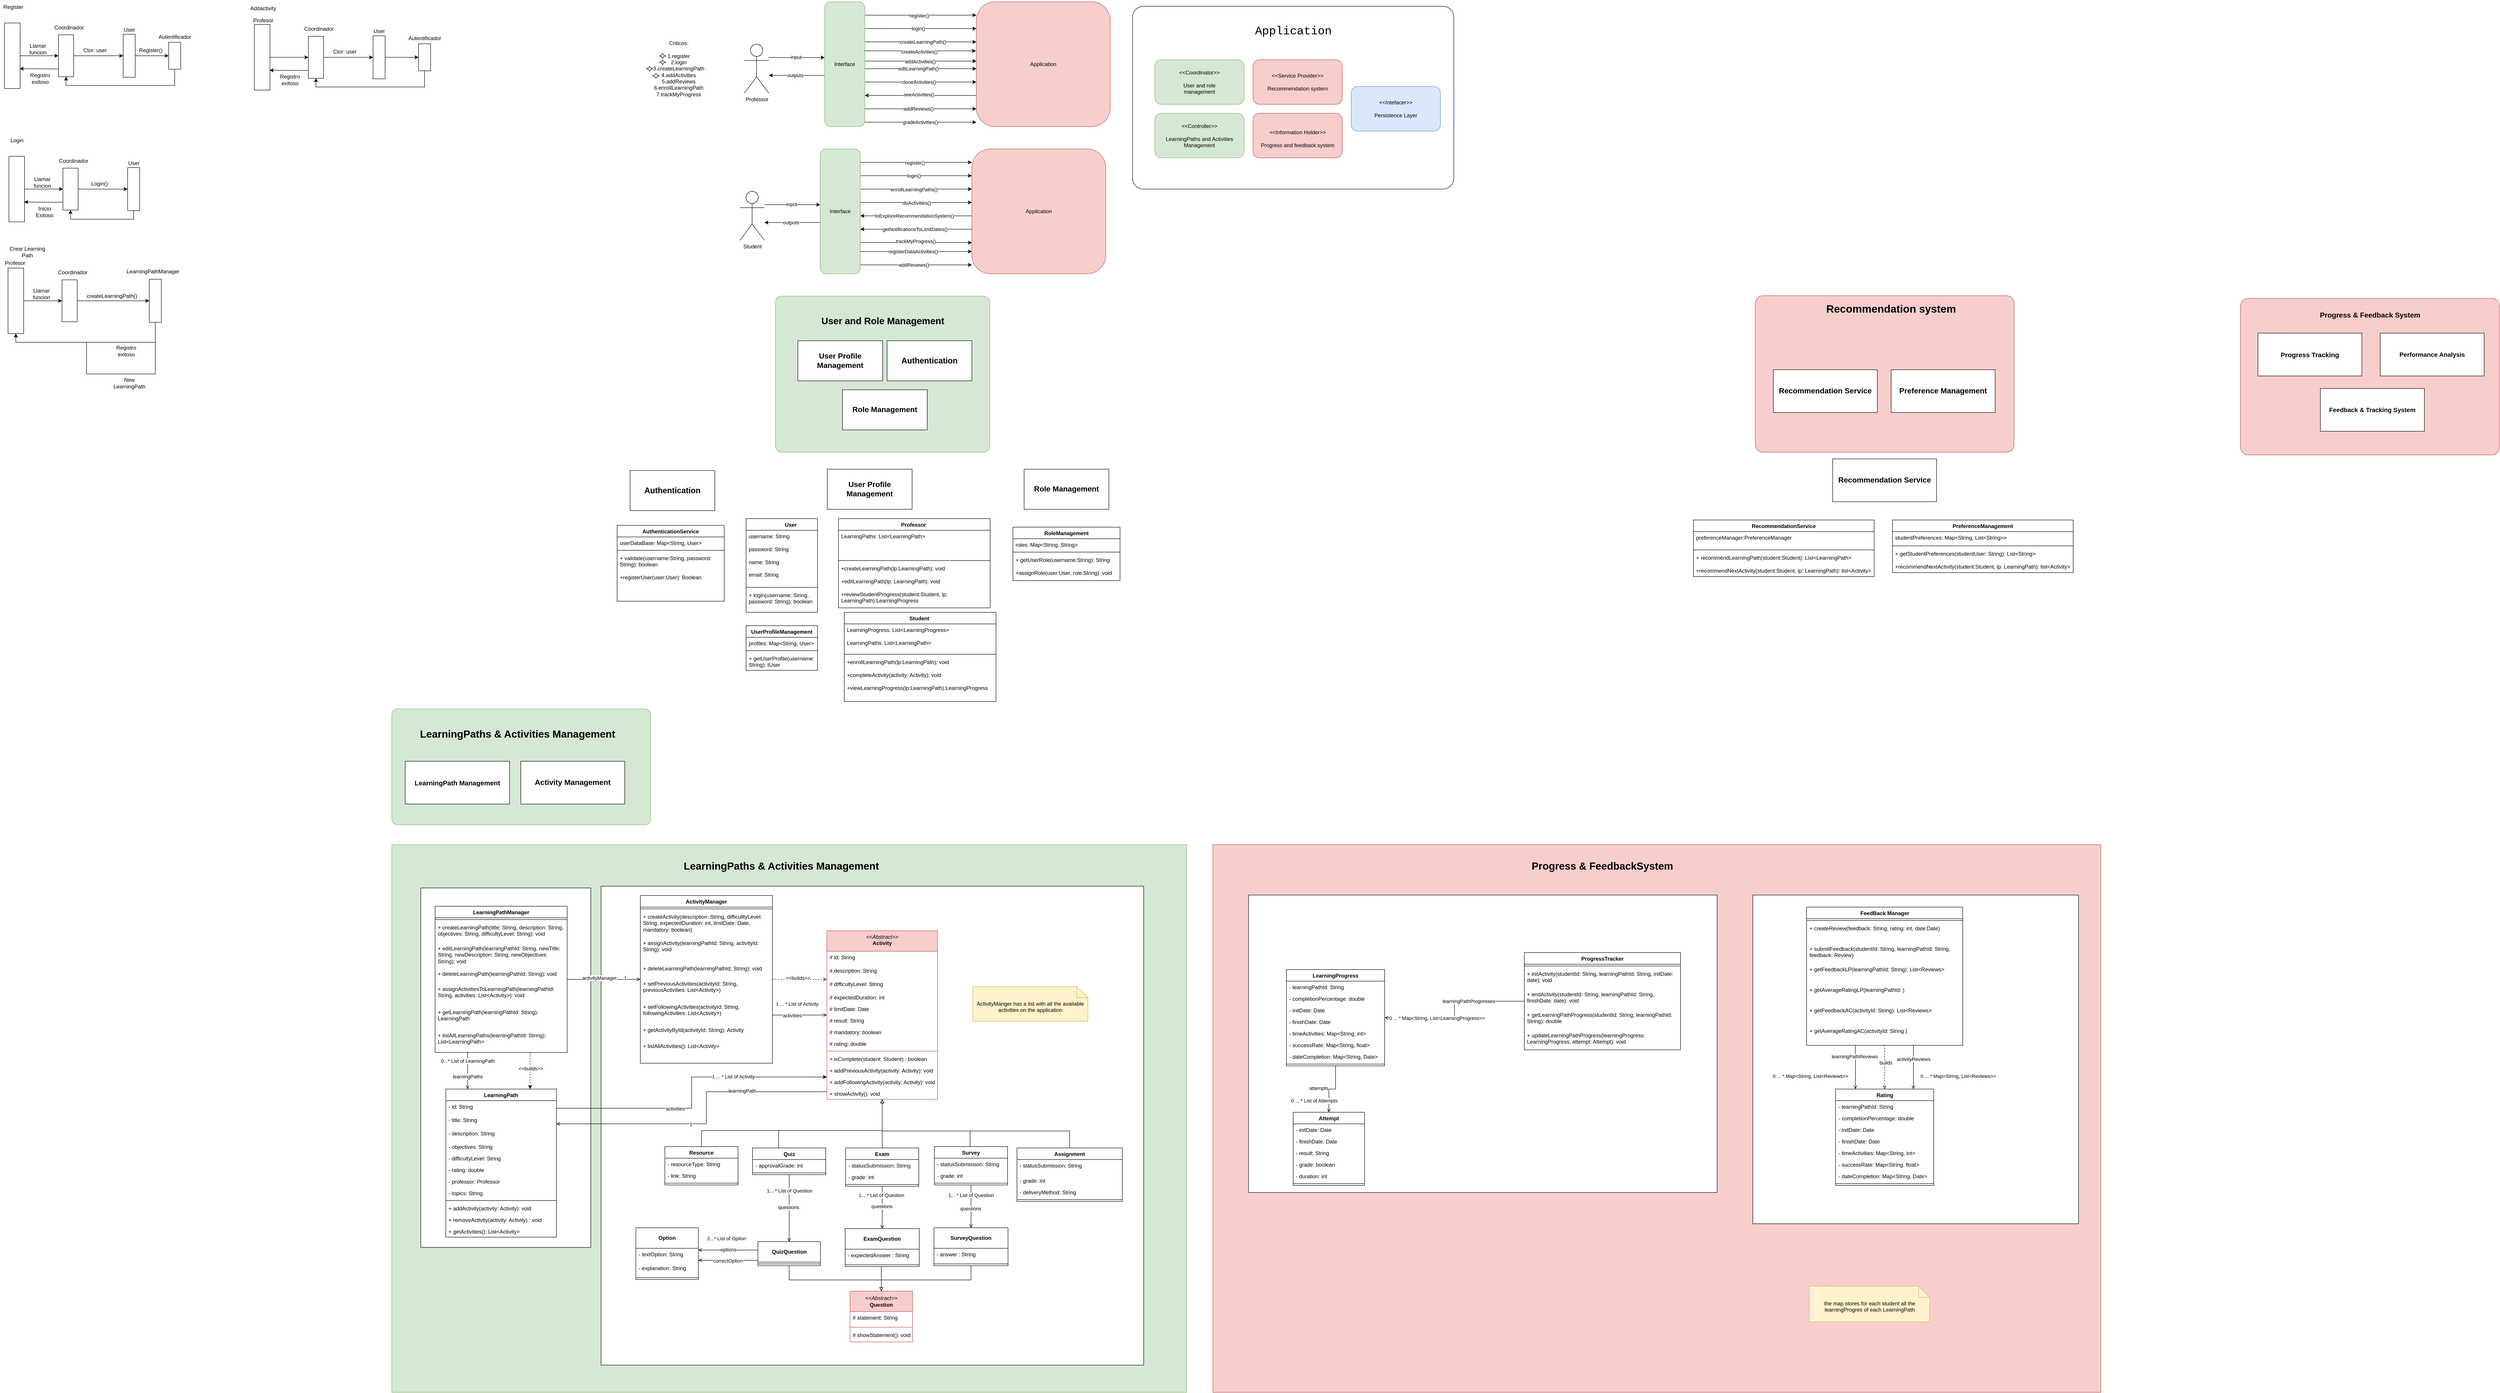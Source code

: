 <mxfile version="24.8.0">
  <diagram name="Page-1" id="0u3ZE7uqESYDxAMd9prz">
    <mxGraphModel dx="2400" dy="288" grid="0" gridSize="10" guides="1" tooltips="1" connect="1" arrows="1" fold="1" page="1" pageScale="1" pageWidth="850" pageHeight="1100" math="0" shadow="0">
      <root>
        <mxCell id="0" />
        <mxCell id="1" parent="0" />
        <mxCell id="6C_B0T2juM4j-BZ9gB9E-7" style="edgeStyle=orthogonalEdgeStyle;rounded=0;orthogonalLoop=1;jettySize=auto;html=1;" parent="1" source="6C_B0T2juM4j-BZ9gB9E-1" target="6C_B0T2juM4j-BZ9gB9E-6" edge="1">
          <mxGeometry relative="1" as="geometry">
            <Array as="points">
              <mxPoint x="190" y="165" />
              <mxPoint x="190" y="165" />
            </Array>
          </mxGeometry>
        </mxCell>
        <mxCell id="6C_B0T2juM4j-BZ9gB9E-8" value="input" style="edgeLabel;html=1;align=center;verticalAlign=middle;resizable=0;points=[];" parent="6C_B0T2juM4j-BZ9gB9E-7" vertex="1" connectable="0">
          <mxGeometry x="-0.032" y="1" relative="1" as="geometry">
            <mxPoint as="offset" />
          </mxGeometry>
        </mxCell>
        <mxCell id="6C_B0T2juM4j-BZ9gB9E-1" value="Professor" style="shape=umlActor;verticalLabelPosition=bottom;verticalAlign=top;html=1;outlineConnect=0;" parent="1" vertex="1">
          <mxGeometry x="60" y="135" width="55" height="110" as="geometry" />
        </mxCell>
        <mxCell id="6C_B0T2juM4j-BZ9gB9E-9" style="edgeStyle=orthogonalEdgeStyle;rounded=0;orthogonalLoop=1;jettySize=auto;html=1;" parent="1" source="6C_B0T2juM4j-BZ9gB9E-6" target="6C_B0T2juM4j-BZ9gB9E-1" edge="1">
          <mxGeometry relative="1" as="geometry">
            <Array as="points">
              <mxPoint x="190" y="205" />
              <mxPoint x="190" y="205" />
            </Array>
          </mxGeometry>
        </mxCell>
        <mxCell id="6C_B0T2juM4j-BZ9gB9E-10" value="outputs" style="edgeLabel;html=1;align=center;verticalAlign=middle;resizable=0;points=[];" parent="6C_B0T2juM4j-BZ9gB9E-9" vertex="1" connectable="0">
          <mxGeometry x="0.065" relative="1" as="geometry">
            <mxPoint as="offset" />
          </mxGeometry>
        </mxCell>
        <mxCell id="6C_B0T2juM4j-BZ9gB9E-12" style="edgeStyle=orthogonalEdgeStyle;rounded=0;orthogonalLoop=1;jettySize=auto;html=1;" parent="1" source="6C_B0T2juM4j-BZ9gB9E-6" target="6C_B0T2juM4j-BZ9gB9E-11" edge="1">
          <mxGeometry relative="1" as="geometry">
            <Array as="points">
              <mxPoint x="450" y="70" />
              <mxPoint x="450" y="70" />
            </Array>
          </mxGeometry>
        </mxCell>
        <mxCell id="6C_B0T2juM4j-BZ9gB9E-14" value="register()" style="edgeLabel;html=1;align=center;verticalAlign=middle;resizable=0;points=[];" parent="6C_B0T2juM4j-BZ9gB9E-12" vertex="1" connectable="0">
          <mxGeometry x="-0.024" y="-1" relative="1" as="geometry">
            <mxPoint as="offset" />
          </mxGeometry>
        </mxCell>
        <mxCell id="6C_B0T2juM4j-BZ9gB9E-15" style="edgeStyle=orthogonalEdgeStyle;rounded=0;orthogonalLoop=1;jettySize=auto;html=1;" parent="1" source="6C_B0T2juM4j-BZ9gB9E-6" target="6C_B0T2juM4j-BZ9gB9E-11" edge="1">
          <mxGeometry relative="1" as="geometry">
            <Array as="points">
              <mxPoint x="460" y="100" />
              <mxPoint x="460" y="100" />
            </Array>
          </mxGeometry>
        </mxCell>
        <mxCell id="6C_B0T2juM4j-BZ9gB9E-16" value="login()" style="edgeLabel;html=1;align=center;verticalAlign=middle;resizable=0;points=[];" parent="6C_B0T2juM4j-BZ9gB9E-15" vertex="1" connectable="0">
          <mxGeometry x="-0.267" relative="1" as="geometry">
            <mxPoint x="28" as="offset" />
          </mxGeometry>
        </mxCell>
        <mxCell id="6C_B0T2juM4j-BZ9gB9E-19" style="edgeStyle=orthogonalEdgeStyle;rounded=0;orthogonalLoop=1;jettySize=auto;html=1;" parent="1" source="6C_B0T2juM4j-BZ9gB9E-6" target="6C_B0T2juM4j-BZ9gB9E-11" edge="1">
          <mxGeometry relative="1" as="geometry">
            <Array as="points">
              <mxPoint x="460" y="130" />
              <mxPoint x="460" y="130" />
            </Array>
          </mxGeometry>
        </mxCell>
        <mxCell id="6C_B0T2juM4j-BZ9gB9E-20" value="createLearningPath()" style="edgeLabel;html=1;align=center;verticalAlign=middle;resizable=0;points=[];" parent="6C_B0T2juM4j-BZ9gB9E-19" vertex="1" connectable="0">
          <mxGeometry x="-0.154" relative="1" as="geometry">
            <mxPoint x="24" as="offset" />
          </mxGeometry>
        </mxCell>
        <mxCell id="6C_B0T2juM4j-BZ9gB9E-22" style="edgeStyle=orthogonalEdgeStyle;rounded=0;orthogonalLoop=1;jettySize=auto;html=1;" parent="1" source="6C_B0T2juM4j-BZ9gB9E-6" target="6C_B0T2juM4j-BZ9gB9E-11" edge="1">
          <mxGeometry relative="1" as="geometry">
            <Array as="points">
              <mxPoint x="499" y="173" />
              <mxPoint x="499" y="173" />
            </Array>
          </mxGeometry>
        </mxCell>
        <mxCell id="6C_B0T2juM4j-BZ9gB9E-23" value="addActivities()" style="edgeLabel;html=1;align=center;verticalAlign=middle;resizable=0;points=[];" parent="6C_B0T2juM4j-BZ9gB9E-22" vertex="1" connectable="0">
          <mxGeometry x="-0.016" y="-2" relative="1" as="geometry">
            <mxPoint x="1" y="-1" as="offset" />
          </mxGeometry>
        </mxCell>
        <mxCell id="MeX4JR6SGzkrb79R6EGi-2" style="edgeStyle=orthogonalEdgeStyle;rounded=0;orthogonalLoop=1;jettySize=auto;html=1;" parent="1" source="6C_B0T2juM4j-BZ9gB9E-6" target="6C_B0T2juM4j-BZ9gB9E-11" edge="1">
          <mxGeometry relative="1" as="geometry">
            <Array as="points">
              <mxPoint x="460" y="190" />
              <mxPoint x="460" y="190" />
            </Array>
          </mxGeometry>
        </mxCell>
        <mxCell id="MeX4JR6SGzkrb79R6EGi-3" value="editLearningPath()" style="edgeLabel;html=1;align=center;verticalAlign=middle;resizable=0;points=[];" parent="MeX4JR6SGzkrb79R6EGi-2" vertex="1" connectable="0">
          <mxGeometry x="-0.129" y="-2" relative="1" as="geometry">
            <mxPoint x="11" y="-2" as="offset" />
          </mxGeometry>
        </mxCell>
        <mxCell id="MeX4JR6SGzkrb79R6EGi-5" style="edgeStyle=orthogonalEdgeStyle;rounded=0;orthogonalLoop=1;jettySize=auto;html=1;" parent="1" source="6C_B0T2juM4j-BZ9gB9E-6" target="6C_B0T2juM4j-BZ9gB9E-11" edge="1">
          <mxGeometry relative="1" as="geometry">
            <Array as="points">
              <mxPoint x="450" y="220" />
              <mxPoint x="450" y="220" />
            </Array>
          </mxGeometry>
        </mxCell>
        <mxCell id="MeX4JR6SGzkrb79R6EGi-6" value="cloneActivities()" style="edgeLabel;html=1;align=center;verticalAlign=middle;resizable=0;points=[];" parent="MeX4JR6SGzkrb79R6EGi-5" vertex="1" connectable="0">
          <mxGeometry x="-0.038" y="-1" relative="1" as="geometry">
            <mxPoint y="-1" as="offset" />
          </mxGeometry>
        </mxCell>
        <mxCell id="MeX4JR6SGzkrb79R6EGi-9" style="edgeStyle=orthogonalEdgeStyle;rounded=0;orthogonalLoop=1;jettySize=auto;html=1;" parent="1" source="6C_B0T2juM4j-BZ9gB9E-6" target="6C_B0T2juM4j-BZ9gB9E-11" edge="1">
          <mxGeometry relative="1" as="geometry">
            <Array as="points">
              <mxPoint x="460" y="280" />
              <mxPoint x="460" y="280" />
            </Array>
          </mxGeometry>
        </mxCell>
        <mxCell id="MeX4JR6SGzkrb79R6EGi-10" value="addReviews()" style="edgeLabel;html=1;align=center;verticalAlign=middle;resizable=0;points=[];" parent="MeX4JR6SGzkrb79R6EGi-9" vertex="1" connectable="0">
          <mxGeometry x="-0.144" relative="1" as="geometry">
            <mxPoint x="13" as="offset" />
          </mxGeometry>
        </mxCell>
        <mxCell id="MeX4JR6SGzkrb79R6EGi-11" style="edgeStyle=orthogonalEdgeStyle;rounded=0;orthogonalLoop=1;jettySize=auto;html=1;" parent="1" source="6C_B0T2juM4j-BZ9gB9E-6" target="6C_B0T2juM4j-BZ9gB9E-11" edge="1">
          <mxGeometry relative="1" as="geometry">
            <Array as="points">
              <mxPoint x="460" y="310" />
              <mxPoint x="460" y="310" />
            </Array>
          </mxGeometry>
        </mxCell>
        <mxCell id="MeX4JR6SGzkrb79R6EGi-12" value="gradeActivities()" style="edgeLabel;html=1;align=center;verticalAlign=middle;resizable=0;points=[];" parent="MeX4JR6SGzkrb79R6EGi-11" vertex="1" connectable="0">
          <mxGeometry x="-0.009" relative="1" as="geometry">
            <mxPoint as="offset" />
          </mxGeometry>
        </mxCell>
        <mxCell id="6C_B0T2juM4j-BZ9gB9E-6" value="Interface" style="rounded=1;whiteSpace=wrap;html=1;fillColor=#d5e8d4;strokeColor=#82b366;" parent="1" vertex="1">
          <mxGeometry x="240" y="40" width="90" height="280" as="geometry" />
        </mxCell>
        <mxCell id="MeX4JR6SGzkrb79R6EGi-53" style="edgeStyle=orthogonalEdgeStyle;rounded=0;orthogonalLoop=1;jettySize=auto;html=1;" parent="1" source="6C_B0T2juM4j-BZ9gB9E-11" target="6C_B0T2juM4j-BZ9gB9E-6" edge="1">
          <mxGeometry relative="1" as="geometry">
            <Array as="points">
              <mxPoint x="450" y="250" />
              <mxPoint x="450" y="250" />
            </Array>
          </mxGeometry>
        </mxCell>
        <mxCell id="MeX4JR6SGzkrb79R6EGi-54" value="seeActivities()" style="edgeLabel;html=1;align=center;verticalAlign=middle;resizable=0;points=[];" parent="MeX4JR6SGzkrb79R6EGi-53" vertex="1" connectable="0">
          <mxGeometry x="0.034" y="-2" relative="1" as="geometry">
            <mxPoint as="offset" />
          </mxGeometry>
        </mxCell>
        <mxCell id="6C_B0T2juM4j-BZ9gB9E-11" value="Application" style="rounded=1;whiteSpace=wrap;html=1;fillColor=#f8cecc;strokeColor=#b85450;" parent="1" vertex="1">
          <mxGeometry x="580" y="40" width="300" height="280" as="geometry" />
        </mxCell>
        <mxCell id="MeX4JR6SGzkrb79R6EGi-13" style="edgeStyle=orthogonalEdgeStyle;rounded=0;orthogonalLoop=1;jettySize=auto;html=1;" parent="1" source="MeX4JR6SGzkrb79R6EGi-15" target="MeX4JR6SGzkrb79R6EGi-36" edge="1">
          <mxGeometry relative="1" as="geometry">
            <Array as="points">
              <mxPoint x="180" y="495" />
              <mxPoint x="180" y="495" />
            </Array>
          </mxGeometry>
        </mxCell>
        <mxCell id="MeX4JR6SGzkrb79R6EGi-14" value="input" style="edgeLabel;html=1;align=center;verticalAlign=middle;resizable=0;points=[];" parent="MeX4JR6SGzkrb79R6EGi-13" vertex="1" connectable="0">
          <mxGeometry x="-0.032" y="1" relative="1" as="geometry">
            <mxPoint as="offset" />
          </mxGeometry>
        </mxCell>
        <mxCell id="MeX4JR6SGzkrb79R6EGi-15" value="Student" style="shape=umlActor;verticalLabelPosition=bottom;verticalAlign=top;html=1;outlineConnect=0;" parent="1" vertex="1">
          <mxGeometry x="50" y="465" width="55" height="110" as="geometry" />
        </mxCell>
        <mxCell id="MeX4JR6SGzkrb79R6EGi-16" style="edgeStyle=orthogonalEdgeStyle;rounded=0;orthogonalLoop=1;jettySize=auto;html=1;" parent="1" source="MeX4JR6SGzkrb79R6EGi-36" target="MeX4JR6SGzkrb79R6EGi-15" edge="1">
          <mxGeometry relative="1" as="geometry">
            <Array as="points">
              <mxPoint x="180" y="535" />
              <mxPoint x="180" y="535" />
            </Array>
          </mxGeometry>
        </mxCell>
        <mxCell id="MeX4JR6SGzkrb79R6EGi-17" value="outputs" style="edgeLabel;html=1;align=center;verticalAlign=middle;resizable=0;points=[];" parent="MeX4JR6SGzkrb79R6EGi-16" vertex="1" connectable="0">
          <mxGeometry x="0.065" relative="1" as="geometry">
            <mxPoint as="offset" />
          </mxGeometry>
        </mxCell>
        <mxCell id="MeX4JR6SGzkrb79R6EGi-18" style="edgeStyle=orthogonalEdgeStyle;rounded=0;orthogonalLoop=1;jettySize=auto;html=1;" parent="1" source="MeX4JR6SGzkrb79R6EGi-36" target="MeX4JR6SGzkrb79R6EGi-37" edge="1">
          <mxGeometry relative="1" as="geometry">
            <Array as="points">
              <mxPoint x="440" y="400" />
              <mxPoint x="440" y="400" />
            </Array>
          </mxGeometry>
        </mxCell>
        <mxCell id="MeX4JR6SGzkrb79R6EGi-19" value="register()" style="edgeLabel;html=1;align=center;verticalAlign=middle;resizable=0;points=[];" parent="MeX4JR6SGzkrb79R6EGi-18" vertex="1" connectable="0">
          <mxGeometry x="-0.024" y="-1" relative="1" as="geometry">
            <mxPoint as="offset" />
          </mxGeometry>
        </mxCell>
        <mxCell id="MeX4JR6SGzkrb79R6EGi-20" style="edgeStyle=orthogonalEdgeStyle;rounded=0;orthogonalLoop=1;jettySize=auto;html=1;" parent="1" source="MeX4JR6SGzkrb79R6EGi-36" target="MeX4JR6SGzkrb79R6EGi-37" edge="1">
          <mxGeometry relative="1" as="geometry">
            <Array as="points">
              <mxPoint x="450" y="430" />
              <mxPoint x="450" y="430" />
            </Array>
          </mxGeometry>
        </mxCell>
        <mxCell id="MeX4JR6SGzkrb79R6EGi-21" value="login()" style="edgeLabel;html=1;align=center;verticalAlign=middle;resizable=0;points=[];" parent="MeX4JR6SGzkrb79R6EGi-20" vertex="1" connectable="0">
          <mxGeometry x="-0.267" relative="1" as="geometry">
            <mxPoint x="28" as="offset" />
          </mxGeometry>
        </mxCell>
        <mxCell id="MeX4JR6SGzkrb79R6EGi-32" style="edgeStyle=orthogonalEdgeStyle;rounded=0;orthogonalLoop=1;jettySize=auto;html=1;" parent="1" source="MeX4JR6SGzkrb79R6EGi-36" target="MeX4JR6SGzkrb79R6EGi-37" edge="1">
          <mxGeometry relative="1" as="geometry">
            <Array as="points">
              <mxPoint x="450" y="630" />
              <mxPoint x="450" y="630" />
            </Array>
          </mxGeometry>
        </mxCell>
        <mxCell id="MeX4JR6SGzkrb79R6EGi-33" value="addReviews()" style="edgeLabel;html=1;align=center;verticalAlign=middle;resizable=0;points=[];" parent="MeX4JR6SGzkrb79R6EGi-32" vertex="1" connectable="0">
          <mxGeometry x="-0.144" relative="1" as="geometry">
            <mxPoint x="13" as="offset" />
          </mxGeometry>
        </mxCell>
        <mxCell id="MeX4JR6SGzkrb79R6EGi-39" style="edgeStyle=orthogonalEdgeStyle;rounded=0;orthogonalLoop=1;jettySize=auto;html=1;" parent="1" source="MeX4JR6SGzkrb79R6EGi-36" target="MeX4JR6SGzkrb79R6EGi-37" edge="1">
          <mxGeometry relative="1" as="geometry">
            <Array as="points">
              <mxPoint x="450" y="460" />
              <mxPoint x="450" y="460" />
            </Array>
          </mxGeometry>
        </mxCell>
        <mxCell id="MeX4JR6SGzkrb79R6EGi-40" value="enrollLearningPaths()" style="edgeLabel;html=1;align=center;verticalAlign=middle;resizable=0;points=[];" parent="MeX4JR6SGzkrb79R6EGi-39" vertex="1" connectable="0">
          <mxGeometry x="-0.122" y="-1" relative="1" as="geometry">
            <mxPoint x="10" as="offset" />
          </mxGeometry>
        </mxCell>
        <mxCell id="MeX4JR6SGzkrb79R6EGi-41" style="edgeStyle=orthogonalEdgeStyle;rounded=0;orthogonalLoop=1;jettySize=auto;html=1;" parent="1" source="MeX4JR6SGzkrb79R6EGi-36" target="MeX4JR6SGzkrb79R6EGi-37" edge="1">
          <mxGeometry relative="1" as="geometry">
            <Array as="points">
              <mxPoint x="450" y="490" />
              <mxPoint x="450" y="490" />
            </Array>
          </mxGeometry>
        </mxCell>
        <mxCell id="MeX4JR6SGzkrb79R6EGi-42" value="doActivities()" style="edgeLabel;html=1;align=center;verticalAlign=middle;resizable=0;points=[];" parent="MeX4JR6SGzkrb79R6EGi-41" vertex="1" connectable="0">
          <mxGeometry x="0.008" y="-1" relative="1" as="geometry">
            <mxPoint as="offset" />
          </mxGeometry>
        </mxCell>
        <mxCell id="MeX4JR6SGzkrb79R6EGi-47" style="edgeStyle=orthogonalEdgeStyle;rounded=0;orthogonalLoop=1;jettySize=auto;html=1;" parent="1" source="MeX4JR6SGzkrb79R6EGi-36" target="MeX4JR6SGzkrb79R6EGi-37" edge="1">
          <mxGeometry relative="1" as="geometry">
            <Array as="points">
              <mxPoint x="450" y="580" />
              <mxPoint x="450" y="580" />
            </Array>
          </mxGeometry>
        </mxCell>
        <mxCell id="MeX4JR6SGzkrb79R6EGi-48" value="trackMyProgress()" style="edgeLabel;html=1;align=center;verticalAlign=middle;resizable=0;points=[];" parent="MeX4JR6SGzkrb79R6EGi-47" vertex="1" connectable="0">
          <mxGeometry x="-0.01" y="3" relative="1" as="geometry">
            <mxPoint as="offset" />
          </mxGeometry>
        </mxCell>
        <mxCell id="MeX4JR6SGzkrb79R6EGi-51" style="edgeStyle=orthogonalEdgeStyle;rounded=0;orthogonalLoop=1;jettySize=auto;html=1;" parent="1" source="MeX4JR6SGzkrb79R6EGi-36" target="MeX4JR6SGzkrb79R6EGi-37" edge="1">
          <mxGeometry relative="1" as="geometry">
            <Array as="points">
              <mxPoint x="450" y="600" />
              <mxPoint x="450" y="600" />
            </Array>
          </mxGeometry>
        </mxCell>
        <mxCell id="MeX4JR6SGzkrb79R6EGi-52" value="registerDataActivities()" style="edgeLabel;html=1;align=center;verticalAlign=middle;resizable=0;points=[];" parent="MeX4JR6SGzkrb79R6EGi-51" vertex="1" connectable="0">
          <mxGeometry x="-0.058" y="-1" relative="1" as="geometry">
            <mxPoint y="-1" as="offset" />
          </mxGeometry>
        </mxCell>
        <mxCell id="MeX4JR6SGzkrb79R6EGi-36" value="Interface" style="rounded=1;whiteSpace=wrap;html=1;fillColor=#d5e8d4;strokeColor=#82b366;" parent="1" vertex="1">
          <mxGeometry x="230" y="370" width="90" height="280" as="geometry" />
        </mxCell>
        <mxCell id="MeX4JR6SGzkrb79R6EGi-55" style="edgeStyle=orthogonalEdgeStyle;rounded=0;orthogonalLoop=1;jettySize=auto;html=1;" parent="1" source="MeX4JR6SGzkrb79R6EGi-37" target="MeX4JR6SGzkrb79R6EGi-36" edge="1">
          <mxGeometry relative="1" as="geometry">
            <Array as="points">
              <mxPoint x="450" y="520" />
              <mxPoint x="450" y="520" />
            </Array>
          </mxGeometry>
        </mxCell>
        <mxCell id="MeX4JR6SGzkrb79R6EGi-56" value="toExploreRecommendationSystem()" style="edgeLabel;html=1;align=center;verticalAlign=middle;resizable=0;points=[];" parent="MeX4JR6SGzkrb79R6EGi-55" vertex="1" connectable="0">
          <mxGeometry x="0.109" relative="1" as="geometry">
            <mxPoint x="9" as="offset" />
          </mxGeometry>
        </mxCell>
        <mxCell id="MeX4JR6SGzkrb79R6EGi-57" style="edgeStyle=orthogonalEdgeStyle;rounded=0;orthogonalLoop=1;jettySize=auto;html=1;" parent="1" source="MeX4JR6SGzkrb79R6EGi-37" target="MeX4JR6SGzkrb79R6EGi-36" edge="1">
          <mxGeometry relative="1" as="geometry">
            <Array as="points">
              <mxPoint x="440" y="550" />
              <mxPoint x="440" y="550" />
            </Array>
          </mxGeometry>
        </mxCell>
        <mxCell id="MeX4JR6SGzkrb79R6EGi-58" value="getNotificationsToLimitDates()" style="edgeLabel;html=1;align=center;verticalAlign=middle;resizable=0;points=[];" parent="MeX4JR6SGzkrb79R6EGi-57" vertex="1" connectable="0">
          <mxGeometry x="0.024" y="3" relative="1" as="geometry">
            <mxPoint y="-3" as="offset" />
          </mxGeometry>
        </mxCell>
        <mxCell id="MeX4JR6SGzkrb79R6EGi-37" value="Application" style="rounded=1;whiteSpace=wrap;html=1;fillColor=#f8cecc;strokeColor=#b85450;" parent="1" vertex="1">
          <mxGeometry x="570" y="370" width="300" height="280" as="geometry" />
        </mxCell>
        <mxCell id="83vnOwPLlXGg7ccvuWTX-2" value="" style="rounded=1;whiteSpace=wrap;html=1;arcSize=6;" parent="1" vertex="1">
          <mxGeometry x="930" y="50" width="720" height="410" as="geometry" />
        </mxCell>
        <mxCell id="83vnOwPLlXGg7ccvuWTX-3" value="&lt;font style=&quot;font-size: 26px;&quot; face=&quot;Courier New&quot;&gt;Application&lt;/font&gt;" style="text;html=1;align=center;verticalAlign=middle;resizable=0;points=[];autosize=1;strokeColor=none;fillColor=none;fontSize=26;" parent="1" vertex="1">
          <mxGeometry x="1190" y="80" width="200" height="50" as="geometry" />
        </mxCell>
        <mxCell id="83vnOwPLlXGg7ccvuWTX-4" value="&lt;div&gt;&amp;lt;&amp;lt;Coordinator&amp;gt;&amp;gt;&lt;/div&gt;&lt;div&gt;&lt;br&gt;&lt;/div&gt;&lt;div&gt;User and role&lt;/div&gt;&lt;div&gt;management&lt;br&gt; &lt;/div&gt;" style="rounded=1;whiteSpace=wrap;html=1;fillColor=#d5e8d4;strokeColor=#82b366;" parent="1" vertex="1">
          <mxGeometry x="980" y="170" width="200" height="100" as="geometry" />
        </mxCell>
        <mxCell id="83vnOwPLlXGg7ccvuWTX-5" value="&lt;div&gt;&amp;lt;&amp;lt;Controller&amp;gt;&amp;gt;&lt;br&gt;&lt;/div&gt;&lt;div&gt;&lt;br&gt;&lt;/div&gt;&lt;div&gt;LearningPaths and Activities Management&lt;/div&gt;" style="rounded=1;whiteSpace=wrap;html=1;fillColor=#d5e8d4;strokeColor=#82b366;" parent="1" vertex="1">
          <mxGeometry x="980" y="290" width="200" height="100" as="geometry" />
        </mxCell>
        <mxCell id="83vnOwPLlXGg7ccvuWTX-6" value="&lt;div&gt;&lt;br&gt;&lt;/div&gt;&lt;div&gt;&amp;lt;&amp;lt;Information Holder&amp;gt;&amp;gt;&lt;br&gt;&lt;/div&gt;&lt;div&gt;&lt;br&gt;&lt;/div&gt;&lt;div&gt;Progress and feedback system&lt;/div&gt;" style="rounded=1;whiteSpace=wrap;html=1;fillColor=#f8cecc;strokeColor=#b85450;" parent="1" vertex="1">
          <mxGeometry x="1200" y="290" width="200" height="100" as="geometry" />
        </mxCell>
        <mxCell id="83vnOwPLlXGg7ccvuWTX-7" value="&lt;div&gt;&amp;lt;&amp;lt;Service Provider&amp;gt;&amp;gt;&lt;br&gt;&lt;/div&gt;&lt;div&gt;&lt;br&gt;&lt;/div&gt;&lt;div&gt;Recommendation system  &lt;/div&gt;" style="rounded=1;whiteSpace=wrap;html=1;fillColor=#f8cecc;strokeColor=#b85450;" parent="1" vertex="1">
          <mxGeometry x="1200" y="170" width="200" height="100" as="geometry" />
        </mxCell>
        <mxCell id="83vnOwPLlXGg7ccvuWTX-8" value="&lt;div&gt;&amp;lt;&amp;lt;Intefacer&amp;gt;&amp;gt;&lt;br&gt;&lt;/div&gt;&lt;div&gt;&lt;br&gt;&lt;/div&gt;&lt;div&gt;Persistence Layer&lt;/div&gt;" style="rounded=1;whiteSpace=wrap;html=1;fillColor=#dae8fc;strokeColor=#6c8ebf;" parent="1" vertex="1">
          <mxGeometry x="1420" y="230" width="200" height="100" as="geometry" />
        </mxCell>
        <mxCell id="36ZFppIiwciN3kxf19xP-2" value="" style="rounded=1;whiteSpace=wrap;html=1;arcSize=4;fillColor=#d5e8d4;strokeColor=#82b366;" parent="1" vertex="1">
          <mxGeometry x="130" y="700" width="480" height="350" as="geometry" />
        </mxCell>
        <mxCell id="36ZFppIiwciN3kxf19xP-3" value="User and Role Management" style="text;align=center;fontStyle=1;verticalAlign=middle;spacingLeft=3;spacingRight=3;strokeColor=none;rotatable=0;points=[[0,0.5],[1,0.5]];portConstraint=eastwest;html=1;fontSize=21;" parent="1" vertex="1">
          <mxGeometry x="215" y="740" width="310" height="30" as="geometry" />
        </mxCell>
        <mxCell id="36ZFppIiwciN3kxf19xP-4" value="&lt;font style=&quot;font-size: 17px;&quot;&gt;&lt;b&gt;User Profile Management&lt;br&gt;&lt;/b&gt;&lt;/font&gt;" style="html=1;whiteSpace=wrap;" parent="1" vertex="1">
          <mxGeometry x="180" y="800" width="190" height="90" as="geometry" />
        </mxCell>
        <mxCell id="36ZFppIiwciN3kxf19xP-5" value="&lt;font style=&quot;font-size: 17px;&quot;&gt;&lt;b&gt;Role Management&lt;br&gt;&lt;/b&gt;&lt;/font&gt;" style="html=1;whiteSpace=wrap;" parent="1" vertex="1">
          <mxGeometry x="280" y="910" width="190" height="90" as="geometry" />
        </mxCell>
        <mxCell id="36ZFppIiwciN3kxf19xP-6" value="&lt;b style=&quot;font-size: 18px;&quot;&gt;Authentication&lt;/b&gt;" style="html=1;whiteSpace=wrap;fontSize=18;" parent="1" vertex="1">
          <mxGeometry x="380" y="800" width="190" height="90" as="geometry" />
        </mxCell>
        <mxCell id="eDscPjZbL17JGqpego-8-2" value="&lt;font style=&quot;font-size: 17px;&quot;&gt;&lt;b&gt;User Profile Management&lt;br&gt;&lt;/b&gt;&lt;/font&gt;" style="html=1;whiteSpace=wrap;" parent="1" vertex="1">
          <mxGeometry x="246" y="1088" width="190" height="90" as="geometry" />
        </mxCell>
        <mxCell id="eDscPjZbL17JGqpego-8-3" value="&lt;blockquote style=&quot;margin: 0 0 0 40px; border: none; padding: 0px;&quot;&gt;&lt;i&gt;User&lt;/i&gt;&lt;/blockquote&gt;" style="swimlane;fontStyle=1;align=center;verticalAlign=top;childLayout=stackLayout;horizontal=1;startSize=26;horizontalStack=0;resizeParent=1;resizeParentMax=0;resizeLast=0;collapsible=1;marginBottom=0;whiteSpace=wrap;html=1;" parent="1" vertex="1">
          <mxGeometry x="64" y="1199" width="160" height="210" as="geometry" />
        </mxCell>
        <mxCell id="eDscPjZbL17JGqpego-8-4" value="username: String&lt;div&gt;&lt;br&gt;&lt;/div&gt;&lt;div&gt;password: String&lt;/div&gt;&lt;div&gt;&lt;br&gt;&lt;/div&gt;&lt;div&gt;name: String&lt;/div&gt;&lt;div&gt;&lt;br&gt;&lt;/div&gt;&lt;div&gt;email: String&amp;nbsp;&lt;/div&gt;&lt;div&gt;&lt;br&gt;&lt;/div&gt;" style="text;strokeColor=none;fillColor=none;align=left;verticalAlign=top;spacingLeft=4;spacingRight=4;overflow=hidden;rotatable=0;points=[[0,0.5],[1,0.5]];portConstraint=eastwest;whiteSpace=wrap;html=1;" parent="eDscPjZbL17JGqpego-8-3" vertex="1">
          <mxGeometry y="26" width="160" height="124" as="geometry" />
        </mxCell>
        <mxCell id="eDscPjZbL17JGqpego-8-5" value="" style="line;strokeWidth=1;fillColor=none;align=left;verticalAlign=middle;spacingTop=-1;spacingLeft=3;spacingRight=3;rotatable=0;labelPosition=right;points=[];portConstraint=eastwest;strokeColor=inherit;" parent="eDscPjZbL17JGqpego-8-3" vertex="1">
          <mxGeometry y="150" width="160" height="8" as="geometry" />
        </mxCell>
        <mxCell id="eDscPjZbL17JGqpego-8-6" value="+ login(username: String, password: String): boolean" style="text;strokeColor=none;fillColor=none;align=left;verticalAlign=top;spacingLeft=4;spacingRight=4;overflow=hidden;rotatable=0;points=[[0,0.5],[1,0.5]];portConstraint=eastwest;whiteSpace=wrap;html=1;" parent="eDscPjZbL17JGqpego-8-3" vertex="1">
          <mxGeometry y="158" width="160" height="52" as="geometry" />
        </mxCell>
        <mxCell id="eDscPjZbL17JGqpego-8-7" value="Student&amp;nbsp;" style="swimlane;fontStyle=1;align=center;verticalAlign=top;childLayout=stackLayout;horizontal=1;startSize=26;horizontalStack=0;resizeParent=1;resizeParentMax=0;resizeLast=0;collapsible=1;marginBottom=0;whiteSpace=wrap;html=1;" parent="1" vertex="1">
          <mxGeometry x="284" y="1409" width="340" height="200" as="geometry" />
        </mxCell>
        <mxCell id="eDscPjZbL17JGqpego-8-8" value="LearningProgress: List&amp;lt;LearningProgress&amp;gt;&lt;div&gt;&lt;br&gt;&lt;/div&gt;&lt;div&gt;LearningPaths: List&amp;lt;LearningPath&amp;gt;&lt;/div&gt;" style="text;strokeColor=none;fillColor=none;align=left;verticalAlign=top;spacingLeft=4;spacingRight=4;overflow=hidden;rotatable=0;points=[[0,0.5],[1,0.5]];portConstraint=eastwest;whiteSpace=wrap;html=1;" parent="eDscPjZbL17JGqpego-8-7" vertex="1">
          <mxGeometry y="26" width="340" height="64" as="geometry" />
        </mxCell>
        <mxCell id="eDscPjZbL17JGqpego-8-9" value="" style="line;strokeWidth=1;fillColor=none;align=left;verticalAlign=middle;spacingTop=-1;spacingLeft=3;spacingRight=3;rotatable=0;labelPosition=right;points=[];portConstraint=eastwest;strokeColor=inherit;" parent="eDscPjZbL17JGqpego-8-7" vertex="1">
          <mxGeometry y="90" width="340" height="8" as="geometry" />
        </mxCell>
        <mxCell id="eDscPjZbL17JGqpego-8-10" value="+enrollLearningPath(lp:LearningPath): void&lt;div&gt;&lt;br&gt;&lt;/div&gt;&lt;div&gt;+completeActivity(activity: Activity): void&lt;/div&gt;&lt;div&gt;&lt;br&gt;&lt;/div&gt;&lt;div&gt;+viewLearningProgress(lp:LearningPath):LearningProgress&lt;/div&gt;" style="text;strokeColor=none;fillColor=none;align=left;verticalAlign=top;spacingLeft=4;spacingRight=4;overflow=hidden;rotatable=0;points=[[0,0.5],[1,0.5]];portConstraint=eastwest;whiteSpace=wrap;html=1;" parent="eDscPjZbL17JGqpego-8-7" vertex="1">
          <mxGeometry y="98" width="340" height="102" as="geometry" />
        </mxCell>
        <mxCell id="eDscPjZbL17JGqpego-8-11" value="Professor&amp;nbsp;" style="swimlane;fontStyle=1;align=center;verticalAlign=top;childLayout=stackLayout;horizontal=1;startSize=26;horizontalStack=0;resizeParent=1;resizeParentMax=0;resizeLast=0;collapsible=1;marginBottom=0;whiteSpace=wrap;html=1;" parent="1" vertex="1">
          <mxGeometry x="271" y="1199" width="340" height="200" as="geometry" />
        </mxCell>
        <mxCell id="eDscPjZbL17JGqpego-8-12" value="LearningPaths: List&amp;lt;LearningPath&amp;gt;" style="text;strokeColor=none;fillColor=none;align=left;verticalAlign=top;spacingLeft=4;spacingRight=4;overflow=hidden;rotatable=0;points=[[0,0.5],[1,0.5]];portConstraint=eastwest;whiteSpace=wrap;html=1;" parent="eDscPjZbL17JGqpego-8-11" vertex="1">
          <mxGeometry y="26" width="340" height="64" as="geometry" />
        </mxCell>
        <mxCell id="eDscPjZbL17JGqpego-8-13" value="" style="line;strokeWidth=1;fillColor=none;align=left;verticalAlign=middle;spacingTop=-1;spacingLeft=3;spacingRight=3;rotatable=0;labelPosition=right;points=[];portConstraint=eastwest;strokeColor=inherit;" parent="eDscPjZbL17JGqpego-8-11" vertex="1">
          <mxGeometry y="90" width="340" height="8" as="geometry" />
        </mxCell>
        <mxCell id="eDscPjZbL17JGqpego-8-14" value="+createLearningPath(lp:LearningPath): void&lt;div&gt;&lt;br&gt;&lt;/div&gt;&lt;div&gt;+editLearningPath(lp: LearningPath): void&lt;/div&gt;&lt;div&gt;&lt;br&gt;&lt;/div&gt;&lt;div&gt;+reviewStudentProgress(student:Student, lp: LearningPath):LearningProgress&lt;/div&gt;" style="text;strokeColor=none;fillColor=none;align=left;verticalAlign=top;spacingLeft=4;spacingRight=4;overflow=hidden;rotatable=0;points=[[0,0.5],[1,0.5]];portConstraint=eastwest;whiteSpace=wrap;html=1;" parent="eDscPjZbL17JGqpego-8-11" vertex="1">
          <mxGeometry y="98" width="340" height="102" as="geometry" />
        </mxCell>
        <mxCell id="sTKVhe5aF9eVnh70GAVM-1" value="" style="rounded=1;whiteSpace=wrap;html=1;fillColor=#d5e8d4;strokeColor=#82b366;arcSize=5;" parent="1" vertex="1">
          <mxGeometry x="-730" y="1625.45" width="580" height="260" as="geometry" />
        </mxCell>
        <mxCell id="sTKVhe5aF9eVnh70GAVM-2" value="LearningPaths &amp;amp; Activities Management" style="text;html=1;align=center;verticalAlign=middle;whiteSpace=wrap;rounded=0;fontStyle=1;fontSize=23;" parent="1" vertex="1">
          <mxGeometry x="-678" y="1665.453" width="460" height="32.903" as="geometry" />
        </mxCell>
        <mxCell id="sTKVhe5aF9eVnh70GAVM-5" value="&lt;div style=&quot;font-size: 15px;&quot;&gt;&lt;font style=&quot;font-size: 15px;&quot;&gt;&lt;b&gt;LearningPath Management&lt;br&gt;&lt;/b&gt;&lt;/font&gt;&lt;/div&gt;" style="rounded=0;whiteSpace=wrap;html=1;" parent="1" vertex="1">
          <mxGeometry x="-700" y="1742.95" width="234" height="96" as="geometry" />
        </mxCell>
        <mxCell id="sTKVhe5aF9eVnh70GAVM-7" value="&lt;font size=&quot;1&quot;&gt;&lt;b style=&quot;font-size: 17px;&quot;&gt;Activity Management&lt;/b&gt;&lt;/font&gt;" style="rounded=0;whiteSpace=wrap;html=1;" parent="1" vertex="1">
          <mxGeometry x="-441" y="1742.95" width="233" height="96" as="geometry" />
        </mxCell>
        <mxCell id="eDscPjZbL17JGqpego-8-16" value="&lt;b style=&quot;font-size: 18px;&quot;&gt;Authentication&lt;/b&gt;" style="html=1;whiteSpace=wrap;fontSize=18;" parent="1" vertex="1">
          <mxGeometry x="-196" y="1091" width="190" height="90" as="geometry" />
        </mxCell>
        <mxCell id="eDscPjZbL17JGqpego-8-18" value="AuthenticationService" style="swimlane;fontStyle=1;align=center;verticalAlign=top;childLayout=stackLayout;horizontal=1;startSize=26;horizontalStack=0;resizeParent=1;resizeParentMax=0;resizeLast=0;collapsible=1;marginBottom=0;whiteSpace=wrap;html=1;" parent="1" vertex="1">
          <mxGeometry x="-225" y="1214" width="240" height="170" as="geometry" />
        </mxCell>
        <mxCell id="eDscPjZbL17JGqpego-8-19" value="userDataBase: Map&amp;lt;String, User&amp;gt;" style="text;strokeColor=none;fillColor=none;align=left;verticalAlign=top;spacingLeft=4;spacingRight=4;overflow=hidden;rotatable=0;points=[[0,0.5],[1,0.5]];portConstraint=eastwest;whiteSpace=wrap;html=1;" parent="eDscPjZbL17JGqpego-8-18" vertex="1">
          <mxGeometry y="26" width="240" height="26" as="geometry" />
        </mxCell>
        <mxCell id="eDscPjZbL17JGqpego-8-20" value="" style="line;strokeWidth=1;fillColor=none;align=left;verticalAlign=middle;spacingTop=-1;spacingLeft=3;spacingRight=3;rotatable=0;labelPosition=right;points=[];portConstraint=eastwest;strokeColor=inherit;" parent="eDscPjZbL17JGqpego-8-18" vertex="1">
          <mxGeometry y="52" width="240" height="8" as="geometry" />
        </mxCell>
        <mxCell id="eDscPjZbL17JGqpego-8-21" value="+ validate(username:String, password: String): boolean&lt;div&gt;&lt;br&gt;&lt;/div&gt;&lt;div&gt;+registerUser(user:User): Boolean&lt;/div&gt;&lt;div&gt;&lt;br&gt;&lt;/div&gt;&lt;div&gt;&lt;br&gt;&lt;/div&gt;" style="text;strokeColor=none;fillColor=none;align=left;verticalAlign=top;spacingLeft=4;spacingRight=4;overflow=hidden;rotatable=0;points=[[0,0.5],[1,0.5]];portConstraint=eastwest;whiteSpace=wrap;html=1;" parent="eDscPjZbL17JGqpego-8-18" vertex="1">
          <mxGeometry y="60" width="240" height="110" as="geometry" />
        </mxCell>
        <mxCell id="eDscPjZbL17JGqpego-8-22" value="&lt;font style=&quot;font-size: 17px;&quot;&gt;&lt;b&gt;Role Management&lt;br&gt;&lt;/b&gt;&lt;/font&gt;" style="html=1;whiteSpace=wrap;" parent="1" vertex="1">
          <mxGeometry x="687" y="1088" width="190" height="90" as="geometry" />
        </mxCell>
        <mxCell id="eDscPjZbL17JGqpego-8-23" value="RoleManagement" style="swimlane;fontStyle=1;align=center;verticalAlign=top;childLayout=stackLayout;horizontal=1;startSize=26;horizontalStack=0;resizeParent=1;resizeParentMax=0;resizeLast=0;collapsible=1;marginBottom=0;whiteSpace=wrap;html=1;" parent="1" vertex="1">
          <mxGeometry x="662" y="1218" width="240" height="120" as="geometry" />
        </mxCell>
        <mxCell id="eDscPjZbL17JGqpego-8-24" value="roles: Map&amp;lt;String, String&amp;gt;" style="text;strokeColor=none;fillColor=none;align=left;verticalAlign=top;spacingLeft=4;spacingRight=4;overflow=hidden;rotatable=0;points=[[0,0.5],[1,0.5]];portConstraint=eastwest;whiteSpace=wrap;html=1;" parent="eDscPjZbL17JGqpego-8-23" vertex="1">
          <mxGeometry y="26" width="240" height="26" as="geometry" />
        </mxCell>
        <mxCell id="eDscPjZbL17JGqpego-8-25" value="" style="line;strokeWidth=1;fillColor=none;align=left;verticalAlign=middle;spacingTop=-1;spacingLeft=3;spacingRight=3;rotatable=0;labelPosition=right;points=[];portConstraint=eastwest;strokeColor=inherit;" parent="eDscPjZbL17JGqpego-8-23" vertex="1">
          <mxGeometry y="52" width="240" height="8" as="geometry" />
        </mxCell>
        <mxCell id="eDscPjZbL17JGqpego-8-26" value="+ getUserRole(username:String): String&lt;div&gt;&lt;br&gt;&lt;/div&gt;&lt;div&gt;+assignRole(user:User, role:String): void&lt;/div&gt;" style="text;strokeColor=none;fillColor=none;align=left;verticalAlign=top;spacingLeft=4;spacingRight=4;overflow=hidden;rotatable=0;points=[[0,0.5],[1,0.5]];portConstraint=eastwest;whiteSpace=wrap;html=1;" parent="eDscPjZbL17JGqpego-8-23" vertex="1">
          <mxGeometry y="60" width="240" height="60" as="geometry" />
        </mxCell>
        <mxCell id="eDscPjZbL17JGqpego-8-31" value="UserProfileManagement" style="swimlane;fontStyle=1;align=center;verticalAlign=top;childLayout=stackLayout;horizontal=1;startSize=26;horizontalStack=0;resizeParent=1;resizeParentMax=0;resizeLast=0;collapsible=1;marginBottom=0;whiteSpace=wrap;html=1;" parent="1" vertex="1">
          <mxGeometry x="64" y="1439" width="160" height="100" as="geometry" />
        </mxCell>
        <mxCell id="eDscPjZbL17JGqpego-8-32" value="profiles: Map&amp;lt;String, User&amp;gt;" style="text;strokeColor=none;fillColor=none;align=left;verticalAlign=top;spacingLeft=4;spacingRight=4;overflow=hidden;rotatable=0;points=[[0,0.5],[1,0.5]];portConstraint=eastwest;whiteSpace=wrap;html=1;" parent="eDscPjZbL17JGqpego-8-31" vertex="1">
          <mxGeometry y="26" width="160" height="26" as="geometry" />
        </mxCell>
        <mxCell id="eDscPjZbL17JGqpego-8-33" value="" style="line;strokeWidth=1;fillColor=none;align=left;verticalAlign=middle;spacingTop=-1;spacingLeft=3;spacingRight=3;rotatable=0;labelPosition=right;points=[];portConstraint=eastwest;strokeColor=inherit;" parent="eDscPjZbL17JGqpego-8-31" vertex="1">
          <mxGeometry y="52" width="160" height="8" as="geometry" />
        </mxCell>
        <mxCell id="eDscPjZbL17JGqpego-8-34" value="+ getUserProfile(username: String): tUser" style="text;strokeColor=none;fillColor=none;align=left;verticalAlign=top;spacingLeft=4;spacingRight=4;overflow=hidden;rotatable=0;points=[[0,0.5],[1,0.5]];portConstraint=eastwest;whiteSpace=wrap;html=1;" parent="eDscPjZbL17JGqpego-8-31" vertex="1">
          <mxGeometry y="60" width="160" height="40" as="geometry" />
        </mxCell>
        <mxCell id="vBQAfoO4Nm9OnnSZS04b-1" value="" style="rounded=1;whiteSpace=wrap;html=1;fillColor=#f8cecc;strokeColor=#b85450;arcSize=5;" parent="1" vertex="1">
          <mxGeometry x="2325.5" y="699" width="580" height="351" as="geometry" />
        </mxCell>
        <mxCell id="vBQAfoO4Nm9OnnSZS04b-2" value="&lt;font style=&quot;font-size: 24px;&quot;&gt;Recommendation system&lt;/font&gt;" style="text;html=1;align=center;verticalAlign=middle;whiteSpace=wrap;rounded=0;fillColor=none;fontStyle=1" parent="1" vertex="1">
          <mxGeometry x="2446.5" y="714" width="365.5" height="30" as="geometry" />
        </mxCell>
        <mxCell id="vBQAfoO4Nm9OnnSZS04b-3" value="&lt;font size=&quot;1&quot;&gt;&lt;b style=&quot;font-size: 17px;&quot;&gt;Recommendation Service&lt;/b&gt;&lt;/font&gt;" style="rounded=0;whiteSpace=wrap;html=1;" parent="1" vertex="1">
          <mxGeometry x="2366" y="865" width="233" height="96" as="geometry" />
        </mxCell>
        <mxCell id="vBQAfoO4Nm9OnnSZS04b-4" value="&lt;font size=&quot;1&quot;&gt;&lt;b style=&quot;font-size: 17px;&quot;&gt;Preference Management&lt;/b&gt;&lt;/font&gt;" style="rounded=0;whiteSpace=wrap;html=1;" parent="1" vertex="1">
          <mxGeometry x="2630" y="865" width="233" height="96" as="geometry" />
        </mxCell>
        <mxCell id="vBQAfoO4Nm9OnnSZS04b-5" value="&lt;font size=&quot;1&quot;&gt;&lt;b style=&quot;font-size: 17px;&quot;&gt;Recommendation Service&lt;/b&gt;&lt;/font&gt;" style="rounded=0;whiteSpace=wrap;html=1;" parent="1" vertex="1">
          <mxGeometry x="2499" y="1065" width="233" height="96" as="geometry" />
        </mxCell>
        <mxCell id="vBQAfoO4Nm9OnnSZS04b-6" value="RecommendationService" style="swimlane;fontStyle=1;align=center;verticalAlign=top;childLayout=stackLayout;horizontal=1;startSize=26;horizontalStack=0;resizeParent=1;resizeParentMax=0;resizeLast=0;collapsible=1;marginBottom=0;whiteSpace=wrap;html=1;" parent="1" vertex="1">
          <mxGeometry x="2187" y="1202" width="405" height="127" as="geometry" />
        </mxCell>
        <mxCell id="vBQAfoO4Nm9OnnSZS04b-7" value="preferenceManager:PreferenceManager&lt;div&gt;&lt;br&gt;&lt;/div&gt;&lt;div&gt;&lt;br&gt;&lt;/div&gt;" style="text;strokeColor=none;fillColor=none;align=left;verticalAlign=top;spacingLeft=4;spacingRight=4;overflow=hidden;rotatable=0;points=[[0,0.5],[1,0.5]];portConstraint=eastwest;whiteSpace=wrap;html=1;" parent="vBQAfoO4Nm9OnnSZS04b-6" vertex="1">
          <mxGeometry y="26" width="405" height="37" as="geometry" />
        </mxCell>
        <mxCell id="vBQAfoO4Nm9OnnSZS04b-8" value="" style="line;strokeWidth=1;fillColor=none;align=left;verticalAlign=middle;spacingTop=-1;spacingLeft=3;spacingRight=3;rotatable=0;labelPosition=right;points=[];portConstraint=eastwest;strokeColor=inherit;" parent="vBQAfoO4Nm9OnnSZS04b-6" vertex="1">
          <mxGeometry y="63" width="405" height="8" as="geometry" />
        </mxCell>
        <mxCell id="vBQAfoO4Nm9OnnSZS04b-9" value="+ recommendLearningPath(student:Student): List&amp;lt;LearningPath&amp;gt;&lt;div&gt;&lt;br&gt;&lt;/div&gt;&lt;div&gt;+recommendNextActivity(student:Student, lp: LearningPath): list&amp;lt;Activity&amp;gt;&lt;/div&gt;" style="text;strokeColor=none;fillColor=none;align=left;verticalAlign=top;spacingLeft=4;spacingRight=4;overflow=hidden;rotatable=0;points=[[0,0.5],[1,0.5]];portConstraint=eastwest;whiteSpace=wrap;html=1;" parent="vBQAfoO4Nm9OnnSZS04b-6" vertex="1">
          <mxGeometry y="71" width="405" height="56" as="geometry" />
        </mxCell>
        <mxCell id="vBQAfoO4Nm9OnnSZS04b-11" value="PreferenceManagement" style="swimlane;fontStyle=1;align=center;verticalAlign=top;childLayout=stackLayout;horizontal=1;startSize=26;horizontalStack=0;resizeParent=1;resizeParentMax=0;resizeLast=0;collapsible=1;marginBottom=0;whiteSpace=wrap;html=1;" parent="1" vertex="1">
          <mxGeometry x="2633" y="1202" width="405" height="118" as="geometry" />
        </mxCell>
        <mxCell id="vBQAfoO4Nm9OnnSZS04b-12" value="studentPreferences: Map&amp;lt;String, List&amp;lt;String&amp;gt;&amp;gt;" style="text;strokeColor=none;fillColor=none;align=left;verticalAlign=top;spacingLeft=4;spacingRight=4;overflow=hidden;rotatable=0;points=[[0,0.5],[1,0.5]];portConstraint=eastwest;whiteSpace=wrap;html=1;" parent="vBQAfoO4Nm9OnnSZS04b-11" vertex="1">
          <mxGeometry y="26" width="405" height="28" as="geometry" />
        </mxCell>
        <mxCell id="vBQAfoO4Nm9OnnSZS04b-13" value="" style="line;strokeWidth=1;fillColor=none;align=left;verticalAlign=middle;spacingTop=-1;spacingLeft=3;spacingRight=3;rotatable=0;labelPosition=right;points=[];portConstraint=eastwest;strokeColor=inherit;" parent="vBQAfoO4Nm9OnnSZS04b-11" vertex="1">
          <mxGeometry y="54" width="405" height="8" as="geometry" />
        </mxCell>
        <mxCell id="vBQAfoO4Nm9OnnSZS04b-14" value="+ getStudentPreferences(studentUser: String): List&amp;lt;String&amp;gt;&lt;div&gt;&lt;br&gt;&lt;/div&gt;&lt;div&gt;+recommendNextActivity(student:Student, lp: LearningPath): list&amp;lt;Activity&amp;gt;&lt;/div&gt;" style="text;strokeColor=none;fillColor=none;align=left;verticalAlign=top;spacingLeft=4;spacingRight=4;overflow=hidden;rotatable=0;points=[[0,0.5],[1,0.5]];portConstraint=eastwest;whiteSpace=wrap;html=1;" parent="vBQAfoO4Nm9OnnSZS04b-11" vertex="1">
          <mxGeometry y="62" width="405" height="56" as="geometry" />
        </mxCell>
        <mxCell id="pg7UKULcW3l-5HymWqpJ-84" value="" style="rounded=1;whiteSpace=wrap;html=1;fillColor=#f8cecc;strokeColor=#b85450;arcSize=5;" parent="1" vertex="1">
          <mxGeometry x="3413" y="705" width="580" height="351" as="geometry" />
        </mxCell>
        <mxCell id="nEVONwLMYM-QUYtWWZUk-1" value="Criticos:&lt;div&gt;&lt;br&gt;&lt;/div&gt;&lt;div&gt;1.register&lt;/div&gt;&lt;div&gt;2.login&lt;/div&gt;&lt;div&gt;3.createLearningPath&lt;/div&gt;&lt;div&gt;4.addActivities&lt;/div&gt;&lt;div&gt;5.addReviews&lt;/div&gt;&lt;div&gt;6.enrollLearningPath&lt;/div&gt;&lt;div&gt;&lt;span style=&quot;background-color: initial;&quot;&gt;7.trackMyProgress&lt;/span&gt;&lt;br&gt;&lt;/div&gt;" style="text;html=1;align=center;verticalAlign=middle;whiteSpace=wrap;rounded=0;" parent="1" vertex="1">
          <mxGeometry x="-151" y="115" width="128" height="150" as="geometry" />
        </mxCell>
        <mxCell id="pg7UKULcW3l-5HymWqpJ-85" value="Progress &amp;amp; Feedback System" style="text;html=1;align=center;verticalAlign=middle;whiteSpace=wrap;rounded=0;fillColor=none;fontStyle=1;fontSize=16;" parent="1" vertex="1">
          <mxGeometry x="3557.5" y="727" width="291" height="30" as="geometry" />
        </mxCell>
        <mxCell id="nEVONwLMYM-QUYtWWZUk-2" style="edgeStyle=orthogonalEdgeStyle;rounded=0;orthogonalLoop=1;jettySize=auto;html=1;" parent="1" edge="1">
          <mxGeometry relative="1" as="geometry">
            <Array as="points">
              <mxPoint x="449" y="150" />
              <mxPoint x="449" y="150" />
            </Array>
            <mxPoint x="329" y="150" as="sourcePoint" />
            <mxPoint x="579" y="150" as="targetPoint" />
          </mxGeometry>
        </mxCell>
        <mxCell id="nEVONwLMYM-QUYtWWZUk-3" value="createActivities()" style="edgeLabel;html=1;align=center;verticalAlign=middle;resizable=0;points=[];" parent="nEVONwLMYM-QUYtWWZUk-2" connectable="0" vertex="1">
          <mxGeometry x="-0.016" y="-2" relative="1" as="geometry">
            <mxPoint as="offset" />
          </mxGeometry>
        </mxCell>
        <mxCell id="pg7UKULcW3l-5HymWqpJ-86" value="&lt;font size=&quot;1&quot;&gt;&lt;b style=&quot;font-size: 15px;&quot;&gt;Progress Tracking&lt;/b&gt;&lt;/font&gt;" style="rounded=0;whiteSpace=wrap;html=1;" parent="1" vertex="1">
          <mxGeometry x="3452" y="783" width="233" height="96" as="geometry" />
        </mxCell>
        <mxCell id="pg7UKULcW3l-5HymWqpJ-87" value="&lt;font style=&quot;font-size: 14px;&quot;&gt;&lt;b style=&quot;font-size: 14px;&quot;&gt;Feedback &amp;amp; Tracking System&lt;br style=&quot;font-size: 14px;&quot;&gt;&lt;/b&gt;&lt;/font&gt;" style="rounded=0;whiteSpace=wrap;html=1;fontSize=14;" parent="1" vertex="1">
          <mxGeometry x="3592" y="907" width="233" height="96" as="geometry" />
        </mxCell>
        <mxCell id="pg7UKULcW3l-5HymWqpJ-88" value="&lt;b&gt;Performance Analysis&lt;br&gt;&lt;/b&gt;" style="rounded=0;whiteSpace=wrap;html=1;fontSize=14;" parent="1" vertex="1">
          <mxGeometry x="3726" y="783" width="233" height="96" as="geometry" />
        </mxCell>
        <mxCell id="pg7UKULcW3l-5HymWqpJ-213" value="" style="rounded=0;whiteSpace=wrap;html=1;fillColor=#f8cecc;strokeColor=#b85450;" vertex="1" parent="1">
          <mxGeometry x="1110" y="1930" width="1990" height="1228" as="geometry" />
        </mxCell>
        <mxCell id="pg7UKULcW3l-5HymWqpJ-214" value="Progress &amp;amp; FeedbackSystem" style="text;html=1;align=center;verticalAlign=middle;whiteSpace=wrap;rounded=0;fontStyle=1;fontSize=23;" vertex="1" parent="1">
          <mxGeometry x="1753" y="1962.003" width="460" height="32.903" as="geometry" />
        </mxCell>
        <mxCell id="pg7UKULcW3l-5HymWqpJ-215" value="" style="rounded=0;whiteSpace=wrap;html=1;" vertex="1" parent="1">
          <mxGeometry x="1190" y="2043" width="1050" height="667" as="geometry" />
        </mxCell>
        <mxCell id="pg7UKULcW3l-5HymWqpJ-247" style="edgeStyle=orthogonalEdgeStyle;rounded=0;orthogonalLoop=1;jettySize=auto;html=1;endArrow=open;endFill=0;" edge="1" parent="1" source="pg7UKULcW3l-5HymWqpJ-216" target="pg7UKULcW3l-5HymWqpJ-236">
          <mxGeometry relative="1" as="geometry" />
        </mxCell>
        <mxCell id="pg7UKULcW3l-5HymWqpJ-248" value="learningPathProgresses" style="edgeLabel;html=1;align=center;verticalAlign=middle;resizable=0;points=[];" connectable="0" vertex="1" parent="pg7UKULcW3l-5HymWqpJ-247">
          <mxGeometry x="-0.283" relative="1" as="geometry">
            <mxPoint as="offset" />
          </mxGeometry>
        </mxCell>
        <mxCell id="pg7UKULcW3l-5HymWqpJ-249" value="0 ... * Map&amp;lt;String, List&amp;lt;LearningProgress&amp;gt;&amp;gt;" style="edgeLabel;html=1;align=center;verticalAlign=middle;resizable=0;points=[];" connectable="0" vertex="1" parent="pg7UKULcW3l-5HymWqpJ-247">
          <mxGeometry x="0.333" y="1" relative="1" as="geometry">
            <mxPoint as="offset" />
          </mxGeometry>
        </mxCell>
        <mxCell id="pg7UKULcW3l-5HymWqpJ-216" value="ProgressTracker" style="swimlane;fontStyle=1;align=center;verticalAlign=top;childLayout=stackLayout;horizontal=1;startSize=26;horizontalStack=0;resizeParent=1;resizeParentMax=0;resizeLast=0;collapsible=1;marginBottom=0;whiteSpace=wrap;html=1;" vertex="1" parent="1">
          <mxGeometry x="1808" y="2172" width="350" height="218" as="geometry" />
        </mxCell>
        <mxCell id="pg7UKULcW3l-5HymWqpJ-218" value="" style="line;strokeWidth=1;fillColor=none;align=left;verticalAlign=middle;spacingTop=-1;spacingLeft=3;spacingRight=3;rotatable=0;labelPosition=right;points=[];portConstraint=eastwest;strokeColor=inherit;" vertex="1" parent="pg7UKULcW3l-5HymWqpJ-216">
          <mxGeometry y="26" width="350" height="8" as="geometry" />
        </mxCell>
        <mxCell id="pg7UKULcW3l-5HymWqpJ-219" value="&lt;div&gt;+ initActivity(studentId: String, learningPathId: String, initDate: date): void &lt;br&gt;&lt;/div&gt;" style="text;strokeColor=none;fillColor=none;align=left;verticalAlign=top;spacingLeft=4;spacingRight=4;overflow=hidden;rotatable=0;points=[[0,0.5],[1,0.5]];portConstraint=eastwest;whiteSpace=wrap;html=1;" vertex="1" parent="pg7UKULcW3l-5HymWqpJ-216">
          <mxGeometry y="34" width="350" height="46" as="geometry" />
        </mxCell>
        <mxCell id="pg7UKULcW3l-5HymWqpJ-223" value="&lt;div&gt;+ endActivity(studentId: String, learningPathId: String, finishDate: date): void&lt;br&gt;&lt;/div&gt;" style="text;strokeColor=none;fillColor=none;align=left;verticalAlign=top;spacingLeft=4;spacingRight=4;overflow=hidden;rotatable=0;points=[[0,0.5],[1,0.5]];portConstraint=eastwest;whiteSpace=wrap;html=1;" vertex="1" parent="pg7UKULcW3l-5HymWqpJ-216">
          <mxGeometry y="80" width="350" height="46" as="geometry" />
        </mxCell>
        <mxCell id="pg7UKULcW3l-5HymWqpJ-225" value="&lt;div&gt;+ getLearningPathProgress(studentId: String, learningPathId: String): double&lt;/div&gt;" style="text;strokeColor=none;fillColor=none;align=left;verticalAlign=top;spacingLeft=4;spacingRight=4;overflow=hidden;rotatable=0;points=[[0,0.5],[1,0.5]];portConstraint=eastwest;whiteSpace=wrap;html=1;" vertex="1" parent="pg7UKULcW3l-5HymWqpJ-216">
          <mxGeometry y="126" width="350" height="46" as="geometry" />
        </mxCell>
        <mxCell id="pg7UKULcW3l-5HymWqpJ-235" value="&lt;div&gt;+ updateLearningPathProgress(learningProgress: LearningProgress, attempt: Attempt): void&lt;/div&gt;" style="text;strokeColor=none;fillColor=none;align=left;verticalAlign=top;spacingLeft=4;spacingRight=4;overflow=hidden;rotatable=0;points=[[0,0.5],[1,0.5]];portConstraint=eastwest;whiteSpace=wrap;html=1;" vertex="1" parent="pg7UKULcW3l-5HymWqpJ-216">
          <mxGeometry y="172" width="350" height="46" as="geometry" />
        </mxCell>
        <mxCell id="pg7UKULcW3l-5HymWqpJ-221" value="" style="group" connectable="0" vertex="1" parent="1">
          <mxGeometry x="-730" y="1930" width="1781" height="1228" as="geometry" />
        </mxCell>
        <mxCell id="sTKVhe5aF9eVnh70GAVM-8" value="" style="rounded=0;whiteSpace=wrap;html=1;fillColor=#d5e8d4;strokeColor=#82b366;" parent="pg7UKULcW3l-5HymWqpJ-221" vertex="1">
          <mxGeometry width="1781" height="1228" as="geometry" />
        </mxCell>
        <mxCell id="pg7UKULcW3l-5HymWqpJ-227" value="Attempt" style="swimlane;fontStyle=1;align=center;verticalAlign=top;childLayout=stackLayout;horizontal=1;startSize=26;horizontalStack=0;resizeParent=1;resizeParentMax=0;resizeLast=0;collapsible=1;marginBottom=0;whiteSpace=wrap;html=1;" vertex="1" parent="1">
          <mxGeometry x="1290" y="2530" width="160" height="164" as="geometry" />
        </mxCell>
        <mxCell id="pg7UKULcW3l-5HymWqpJ-228" value="- initDate: Date" style="text;strokeColor=none;fillColor=none;align=left;verticalAlign=top;spacingLeft=4;spacingRight=4;overflow=hidden;rotatable=0;points=[[0,0.5],[1,0.5]];portConstraint=eastwest;whiteSpace=wrap;html=1;" vertex="1" parent="pg7UKULcW3l-5HymWqpJ-227">
          <mxGeometry y="26" width="160" height="26" as="geometry" />
        </mxCell>
        <mxCell id="pg7UKULcW3l-5HymWqpJ-230" value="- finishDate: Date" style="text;strokeColor=none;fillColor=none;align=left;verticalAlign=top;spacingLeft=4;spacingRight=4;overflow=hidden;rotatable=0;points=[[0,0.5],[1,0.5]];portConstraint=eastwest;whiteSpace=wrap;html=1;" vertex="1" parent="pg7UKULcW3l-5HymWqpJ-227">
          <mxGeometry y="52" width="160" height="26" as="geometry" />
        </mxCell>
        <mxCell id="pg7UKULcW3l-5HymWqpJ-232" value="- result: String" style="text;strokeColor=none;fillColor=none;align=left;verticalAlign=top;spacingLeft=4;spacingRight=4;overflow=hidden;rotatable=0;points=[[0,0.5],[1,0.5]];portConstraint=eastwest;whiteSpace=wrap;html=1;" vertex="1" parent="pg7UKULcW3l-5HymWqpJ-227">
          <mxGeometry y="78" width="160" height="26" as="geometry" />
        </mxCell>
        <mxCell id="pg7UKULcW3l-5HymWqpJ-233" value="- grade: boolean" style="text;strokeColor=none;fillColor=none;align=left;verticalAlign=top;spacingLeft=4;spacingRight=4;overflow=hidden;rotatable=0;points=[[0,0.5],[1,0.5]];portConstraint=eastwest;whiteSpace=wrap;html=1;" vertex="1" parent="pg7UKULcW3l-5HymWqpJ-227">
          <mxGeometry y="104" width="160" height="26" as="geometry" />
        </mxCell>
        <mxCell id="pg7UKULcW3l-5HymWqpJ-234" value="- duration: int" style="text;strokeColor=none;fillColor=none;align=left;verticalAlign=top;spacingLeft=4;spacingRight=4;overflow=hidden;rotatable=0;points=[[0,0.5],[1,0.5]];portConstraint=eastwest;whiteSpace=wrap;html=1;" vertex="1" parent="pg7UKULcW3l-5HymWqpJ-227">
          <mxGeometry y="130" width="160" height="26" as="geometry" />
        </mxCell>
        <mxCell id="pg7UKULcW3l-5HymWqpJ-229" value="" style="line;strokeWidth=1;fillColor=none;align=left;verticalAlign=middle;spacingTop=-1;spacingLeft=3;spacingRight=3;rotatable=0;labelPosition=right;points=[];portConstraint=eastwest;strokeColor=inherit;" vertex="1" parent="pg7UKULcW3l-5HymWqpJ-227">
          <mxGeometry y="156" width="160" height="8" as="geometry" />
        </mxCell>
        <mxCell id="pg7UKULcW3l-5HymWqpJ-251" style="edgeStyle=orthogonalEdgeStyle;rounded=0;orthogonalLoop=1;jettySize=auto;html=1;endArrow=open;endFill=0;" edge="1" parent="1" source="pg7UKULcW3l-5HymWqpJ-236" target="pg7UKULcW3l-5HymWqpJ-227">
          <mxGeometry relative="1" as="geometry" />
        </mxCell>
        <mxCell id="pg7UKULcW3l-5HymWqpJ-252" value="attempts" style="edgeLabel;html=1;align=center;verticalAlign=middle;resizable=0;points=[];" connectable="0" vertex="1" parent="pg7UKULcW3l-5HymWqpJ-251">
          <mxGeometry x="-0.157" y="4" relative="1" as="geometry">
            <mxPoint x="-42" as="offset" />
          </mxGeometry>
        </mxCell>
        <mxCell id="pg7UKULcW3l-5HymWqpJ-253" value="0 ... * List of Attempts" style="edgeLabel;html=1;align=center;verticalAlign=middle;resizable=0;points=[];" connectable="0" vertex="1" parent="pg7UKULcW3l-5HymWqpJ-251">
          <mxGeometry x="0.564" y="2" relative="1" as="geometry">
            <mxPoint x="-35" as="offset" />
          </mxGeometry>
        </mxCell>
        <mxCell id="pg7UKULcW3l-5HymWqpJ-236" value="LearningProgress" style="swimlane;fontStyle=1;align=center;verticalAlign=top;childLayout=stackLayout;horizontal=1;startSize=26;horizontalStack=0;resizeParent=1;resizeParentMax=0;resizeLast=0;collapsible=1;marginBottom=0;whiteSpace=wrap;html=1;" vertex="1" parent="1">
          <mxGeometry x="1275" y="2210" width="220" height="216" as="geometry" />
        </mxCell>
        <mxCell id="pg7UKULcW3l-5HymWqpJ-237" value="- learningPathId: String" style="text;strokeColor=none;fillColor=none;align=left;verticalAlign=top;spacingLeft=4;spacingRight=4;overflow=hidden;rotatable=0;points=[[0,0.5],[1,0.5]];portConstraint=eastwest;whiteSpace=wrap;html=1;" vertex="1" parent="pg7UKULcW3l-5HymWqpJ-236">
          <mxGeometry y="26" width="220" height="26" as="geometry" />
        </mxCell>
        <mxCell id="pg7UKULcW3l-5HymWqpJ-239" value="- completionPercentage: double" style="text;strokeColor=none;fillColor=none;align=left;verticalAlign=top;spacingLeft=4;spacingRight=4;overflow=hidden;rotatable=0;points=[[0,0.5],[1,0.5]];portConstraint=eastwest;whiteSpace=wrap;html=1;" vertex="1" parent="pg7UKULcW3l-5HymWqpJ-236">
          <mxGeometry y="52" width="220" height="26" as="geometry" />
        </mxCell>
        <mxCell id="pg7UKULcW3l-5HymWqpJ-240" value="- initDate: Date" style="text;strokeColor=none;fillColor=none;align=left;verticalAlign=top;spacingLeft=4;spacingRight=4;overflow=hidden;rotatable=0;points=[[0,0.5],[1,0.5]];portConstraint=eastwest;whiteSpace=wrap;html=1;" vertex="1" parent="pg7UKULcW3l-5HymWqpJ-236">
          <mxGeometry y="78" width="220" height="26" as="geometry" />
        </mxCell>
        <mxCell id="pg7UKULcW3l-5HymWqpJ-241" value="- finishDate: Date" style="text;strokeColor=none;fillColor=none;align=left;verticalAlign=top;spacingLeft=4;spacingRight=4;overflow=hidden;rotatable=0;points=[[0,0.5],[1,0.5]];portConstraint=eastwest;whiteSpace=wrap;html=1;" vertex="1" parent="pg7UKULcW3l-5HymWqpJ-236">
          <mxGeometry y="104" width="220" height="26" as="geometry" />
        </mxCell>
        <mxCell id="pg7UKULcW3l-5HymWqpJ-244" value="- timeActivities: Map&amp;lt;String, int&amp;gt;" style="text;strokeColor=none;fillColor=none;align=left;verticalAlign=top;spacingLeft=4;spacingRight=4;overflow=hidden;rotatable=0;points=[[0,0.5],[1,0.5]];portConstraint=eastwest;whiteSpace=wrap;html=1;" vertex="1" parent="pg7UKULcW3l-5HymWqpJ-236">
          <mxGeometry y="130" width="220" height="26" as="geometry" />
        </mxCell>
        <mxCell id="pg7UKULcW3l-5HymWqpJ-243" value="- successRate: Map&amp;lt;String, float&amp;gt;" style="text;strokeColor=none;fillColor=none;align=left;verticalAlign=top;spacingLeft=4;spacingRight=4;overflow=hidden;rotatable=0;points=[[0,0.5],[1,0.5]];portConstraint=eastwest;whiteSpace=wrap;html=1;" vertex="1" parent="pg7UKULcW3l-5HymWqpJ-236">
          <mxGeometry y="156" width="220" height="26" as="geometry" />
        </mxCell>
        <mxCell id="pg7UKULcW3l-5HymWqpJ-245" value="- dateCompletion: Map&amp;lt;String, Date&amp;gt;" style="text;strokeColor=none;fillColor=none;align=left;verticalAlign=top;spacingLeft=4;spacingRight=4;overflow=hidden;rotatable=0;points=[[0,0.5],[1,0.5]];portConstraint=eastwest;whiteSpace=wrap;html=1;" vertex="1" parent="pg7UKULcW3l-5HymWqpJ-236">
          <mxGeometry y="182" width="220" height="26" as="geometry" />
        </mxCell>
        <mxCell id="pg7UKULcW3l-5HymWqpJ-242" value="" style="line;strokeWidth=1;fillColor=none;align=left;verticalAlign=middle;spacingTop=-1;spacingLeft=3;spacingRight=3;rotatable=0;labelPosition=right;points=[];portConstraint=eastwest;strokeColor=inherit;" vertex="1" parent="pg7UKULcW3l-5HymWqpJ-236">
          <mxGeometry y="208" width="220" height="8" as="geometry" />
        </mxCell>
        <mxCell id="pg7UKULcW3l-5HymWqpJ-250" value="the map stores for each student all the learningProgres of each LearningPath" style="shape=note2;boundedLbl=1;whiteSpace=wrap;html=1;size=25;verticalAlign=top;align=center;fillColor=#fff2cc;strokeColor=#d6b656;" vertex="1" parent="1">
          <mxGeometry x="2446.5" y="2920" width="270" height="80" as="geometry" />
        </mxCell>
        <mxCell id="pg7UKULcW3l-5HymWqpJ-255" value="" style="rounded=0;whiteSpace=wrap;html=1;" vertex="1" parent="1">
          <mxGeometry x="2320" y="2043" width="730" height="737" as="geometry" />
        </mxCell>
        <mxCell id="pg7UKULcW3l-5HymWqpJ-281" style="edgeStyle=orthogonalEdgeStyle;rounded=0;orthogonalLoop=1;jettySize=auto;html=1;endArrow=open;endFill=0;" edge="1" parent="1" source="pg7UKULcW3l-5HymWqpJ-256" target="pg7UKULcW3l-5HymWqpJ-262">
          <mxGeometry relative="1" as="geometry">
            <Array as="points">
              <mxPoint x="2550" y="2430" />
              <mxPoint x="2550" y="2430" />
            </Array>
          </mxGeometry>
        </mxCell>
        <mxCell id="pg7UKULcW3l-5HymWqpJ-294" value="learningPathReviews" style="edgeLabel;html=1;align=center;verticalAlign=middle;resizable=0;points=[];" connectable="0" vertex="1" parent="pg7UKULcW3l-5HymWqpJ-281">
          <mxGeometry x="-0.306" y="-2" relative="1" as="geometry">
            <mxPoint y="-9" as="offset" />
          </mxGeometry>
        </mxCell>
        <mxCell id="pg7UKULcW3l-5HymWqpJ-290" style="edgeStyle=orthogonalEdgeStyle;rounded=0;orthogonalLoop=1;jettySize=auto;html=1;entryX=0.5;entryY=0;entryDx=0;entryDy=0;dashed=1;endArrow=open;endFill=0;" edge="1" parent="1" source="pg7UKULcW3l-5HymWqpJ-256" target="pg7UKULcW3l-5HymWqpJ-262">
          <mxGeometry relative="1" as="geometry" />
        </mxCell>
        <mxCell id="pg7UKULcW3l-5HymWqpJ-291" value="builds" style="edgeLabel;html=1;align=center;verticalAlign=middle;resizable=0;points=[];" connectable="0" vertex="1" parent="pg7UKULcW3l-5HymWqpJ-290">
          <mxGeometry x="-0.208" y="2" relative="1" as="geometry">
            <mxPoint as="offset" />
          </mxGeometry>
        </mxCell>
        <mxCell id="pg7UKULcW3l-5HymWqpJ-256" value="FeedBack Manager" style="swimlane;fontStyle=1;align=center;verticalAlign=top;childLayout=stackLayout;horizontal=1;startSize=26;horizontalStack=0;resizeParent=1;resizeParentMax=0;resizeLast=0;collapsible=1;marginBottom=0;whiteSpace=wrap;html=1;" vertex="1" parent="1">
          <mxGeometry x="2440.5" y="2070" width="350" height="310" as="geometry" />
        </mxCell>
        <mxCell id="pg7UKULcW3l-5HymWqpJ-257" value="" style="line;strokeWidth=1;fillColor=none;align=left;verticalAlign=middle;spacingTop=-1;spacingLeft=3;spacingRight=3;rotatable=0;labelPosition=right;points=[];portConstraint=eastwest;strokeColor=inherit;" vertex="1" parent="pg7UKULcW3l-5HymWqpJ-256">
          <mxGeometry y="26" width="350" height="8" as="geometry" />
        </mxCell>
        <mxCell id="pg7UKULcW3l-5HymWqpJ-258" value="&lt;div&gt;+ createReview(feedback: String, rating: int, date:Date)&lt;br&gt;&lt;/div&gt;" style="text;strokeColor=none;fillColor=none;align=left;verticalAlign=top;spacingLeft=4;spacingRight=4;overflow=hidden;rotatable=0;points=[[0,0.5],[1,0.5]];portConstraint=eastwest;whiteSpace=wrap;html=1;" vertex="1" parent="pg7UKULcW3l-5HymWqpJ-256">
          <mxGeometry y="34" width="350" height="46" as="geometry" />
        </mxCell>
        <mxCell id="pg7UKULcW3l-5HymWqpJ-259" value="+ submitFeedback(studentId: String, learningPathId: String, feedback: Review) " style="text;strokeColor=none;fillColor=none;align=left;verticalAlign=top;spacingLeft=4;spacingRight=4;overflow=hidden;rotatable=0;points=[[0,0.5],[1,0.5]];portConstraint=eastwest;whiteSpace=wrap;html=1;" vertex="1" parent="pg7UKULcW3l-5HymWqpJ-256">
          <mxGeometry y="80" width="350" height="46" as="geometry" />
        </mxCell>
        <mxCell id="pg7UKULcW3l-5HymWqpJ-260" value="&lt;div&gt;+ getFeedbackLP(learningPathId: String): List&amp;lt;Reviews&amp;gt;&lt;br&gt;&lt;/div&gt;" style="text;strokeColor=none;fillColor=none;align=left;verticalAlign=top;spacingLeft=4;spacingRight=4;overflow=hidden;rotatable=0;points=[[0,0.5],[1,0.5]];portConstraint=eastwest;whiteSpace=wrap;html=1;" vertex="1" parent="pg7UKULcW3l-5HymWqpJ-256">
          <mxGeometry y="126" width="350" height="46" as="geometry" />
        </mxCell>
        <mxCell id="pg7UKULcW3l-5HymWqpJ-261" value="&lt;div&gt;+ getAverageRatingLP(learningPathId: )&lt;/div&gt;" style="text;strokeColor=none;fillColor=none;align=left;verticalAlign=top;spacingLeft=4;spacingRight=4;overflow=hidden;rotatable=0;points=[[0,0.5],[1,0.5]];portConstraint=eastwest;whiteSpace=wrap;html=1;" vertex="1" parent="pg7UKULcW3l-5HymWqpJ-256">
          <mxGeometry y="172" width="350" height="46" as="geometry" />
        </mxCell>
        <mxCell id="pg7UKULcW3l-5HymWqpJ-278" value="&lt;div&gt;+ getFeedbackAC(activityId: String): List&amp;lt;Reviews&amp;gt;&lt;br&gt;&lt;/div&gt;" style="text;strokeColor=none;fillColor=none;align=left;verticalAlign=top;spacingLeft=4;spacingRight=4;overflow=hidden;rotatable=0;points=[[0,0.5],[1,0.5]];portConstraint=eastwest;whiteSpace=wrap;html=1;" vertex="1" parent="pg7UKULcW3l-5HymWqpJ-256">
          <mxGeometry y="218" width="350" height="46" as="geometry" />
        </mxCell>
        <mxCell id="pg7UKULcW3l-5HymWqpJ-279" value="&lt;div&gt;+ getAverageRatingAC(activityId: String )&lt;/div&gt;" style="text;strokeColor=none;fillColor=none;align=left;verticalAlign=top;spacingLeft=4;spacingRight=4;overflow=hidden;rotatable=0;points=[[0,0.5],[1,0.5]];portConstraint=eastwest;whiteSpace=wrap;html=1;" vertex="1" parent="pg7UKULcW3l-5HymWqpJ-256">
          <mxGeometry y="264" width="350" height="46" as="geometry" />
        </mxCell>
        <mxCell id="pg7UKULcW3l-5HymWqpJ-262" value="Rating" style="swimlane;fontStyle=1;align=center;verticalAlign=top;childLayout=stackLayout;horizontal=1;startSize=26;horizontalStack=0;resizeParent=1;resizeParentMax=0;resizeLast=0;collapsible=1;marginBottom=0;whiteSpace=wrap;html=1;" vertex="1" parent="1">
          <mxGeometry x="2505.5" y="2478" width="220" height="216" as="geometry" />
        </mxCell>
        <mxCell id="pg7UKULcW3l-5HymWqpJ-263" value="- learningPathId: String" style="text;strokeColor=none;fillColor=none;align=left;verticalAlign=top;spacingLeft=4;spacingRight=4;overflow=hidden;rotatable=0;points=[[0,0.5],[1,0.5]];portConstraint=eastwest;whiteSpace=wrap;html=1;" vertex="1" parent="pg7UKULcW3l-5HymWqpJ-262">
          <mxGeometry y="26" width="220" height="26" as="geometry" />
        </mxCell>
        <mxCell id="pg7UKULcW3l-5HymWqpJ-264" value="- completionPercentage: double" style="text;strokeColor=none;fillColor=none;align=left;verticalAlign=top;spacingLeft=4;spacingRight=4;overflow=hidden;rotatable=0;points=[[0,0.5],[1,0.5]];portConstraint=eastwest;whiteSpace=wrap;html=1;" vertex="1" parent="pg7UKULcW3l-5HymWqpJ-262">
          <mxGeometry y="52" width="220" height="26" as="geometry" />
        </mxCell>
        <mxCell id="pg7UKULcW3l-5HymWqpJ-265" value="- initDate: Date" style="text;strokeColor=none;fillColor=none;align=left;verticalAlign=top;spacingLeft=4;spacingRight=4;overflow=hidden;rotatable=0;points=[[0,0.5],[1,0.5]];portConstraint=eastwest;whiteSpace=wrap;html=1;" vertex="1" parent="pg7UKULcW3l-5HymWqpJ-262">
          <mxGeometry y="78" width="220" height="26" as="geometry" />
        </mxCell>
        <mxCell id="pg7UKULcW3l-5HymWqpJ-266" value="- finishDate: Date" style="text;strokeColor=none;fillColor=none;align=left;verticalAlign=top;spacingLeft=4;spacingRight=4;overflow=hidden;rotatable=0;points=[[0,0.5],[1,0.5]];portConstraint=eastwest;whiteSpace=wrap;html=1;" vertex="1" parent="pg7UKULcW3l-5HymWqpJ-262">
          <mxGeometry y="104" width="220" height="26" as="geometry" />
        </mxCell>
        <mxCell id="pg7UKULcW3l-5HymWqpJ-267" value="- timeActivities: Map&amp;lt;String, int&amp;gt;" style="text;strokeColor=none;fillColor=none;align=left;verticalAlign=top;spacingLeft=4;spacingRight=4;overflow=hidden;rotatable=0;points=[[0,0.5],[1,0.5]];portConstraint=eastwest;whiteSpace=wrap;html=1;" vertex="1" parent="pg7UKULcW3l-5HymWqpJ-262">
          <mxGeometry y="130" width="220" height="26" as="geometry" />
        </mxCell>
        <mxCell id="pg7UKULcW3l-5HymWqpJ-268" value="- successRate: Map&amp;lt;String, float&amp;gt;" style="text;strokeColor=none;fillColor=none;align=left;verticalAlign=top;spacingLeft=4;spacingRight=4;overflow=hidden;rotatable=0;points=[[0,0.5],[1,0.5]];portConstraint=eastwest;whiteSpace=wrap;html=1;" vertex="1" parent="pg7UKULcW3l-5HymWqpJ-262">
          <mxGeometry y="156" width="220" height="26" as="geometry" />
        </mxCell>
        <mxCell id="pg7UKULcW3l-5HymWqpJ-269" value="- dateCompletion: Map&amp;lt;String, Date&amp;gt;" style="text;strokeColor=none;fillColor=none;align=left;verticalAlign=top;spacingLeft=4;spacingRight=4;overflow=hidden;rotatable=0;points=[[0,0.5],[1,0.5]];portConstraint=eastwest;whiteSpace=wrap;html=1;" vertex="1" parent="pg7UKULcW3l-5HymWqpJ-262">
          <mxGeometry y="182" width="220" height="26" as="geometry" />
        </mxCell>
        <mxCell id="pg7UKULcW3l-5HymWqpJ-270" value="" style="line;strokeWidth=1;fillColor=none;align=left;verticalAlign=middle;spacingTop=-1;spacingLeft=3;spacingRight=3;rotatable=0;labelPosition=right;points=[];portConstraint=eastwest;strokeColor=inherit;" vertex="1" parent="pg7UKULcW3l-5HymWqpJ-262">
          <mxGeometry y="208" width="220" height="8" as="geometry" />
        </mxCell>
        <mxCell id="pg7UKULcW3l-5HymWqpJ-282" style="edgeStyle=orthogonalEdgeStyle;rounded=0;orthogonalLoop=1;jettySize=auto;html=1;endArrow=open;endFill=0;" edge="1" parent="1" source="pg7UKULcW3l-5HymWqpJ-256" target="pg7UKULcW3l-5HymWqpJ-262">
          <mxGeometry relative="1" as="geometry">
            <mxPoint x="2600" y="2390" as="sourcePoint" />
            <mxPoint x="2600" y="2488" as="targetPoint" />
            <Array as="points">
              <mxPoint x="2680" y="2430" />
              <mxPoint x="2680" y="2430" />
            </Array>
          </mxGeometry>
        </mxCell>
        <mxCell id="pg7UKULcW3l-5HymWqpJ-292" value="0 ... * Map&amp;lt;String, List&amp;lt;Reviews&amp;gt;&amp;gt;" style="edgeLabel;html=1;align=center;verticalAlign=middle;resizable=0;points=[];" connectable="0" vertex="1" parent="pg7UKULcW3l-5HymWqpJ-282">
          <mxGeometry x="-0.061" relative="1" as="geometry">
            <mxPoint x="100" y="23" as="offset" />
          </mxGeometry>
        </mxCell>
        <mxCell id="pg7UKULcW3l-5HymWqpJ-295" value="activityReviews" style="edgeLabel;html=1;align=center;verticalAlign=middle;resizable=0;points=[];" connectable="0" vertex="1" parent="pg7UKULcW3l-5HymWqpJ-282">
          <mxGeometry x="-0.646" relative="1" as="geometry">
            <mxPoint y="13" as="offset" />
          </mxGeometry>
        </mxCell>
        <mxCell id="pg7UKULcW3l-5HymWqpJ-220" value="" style="group" connectable="0" vertex="1" parent="1">
          <mxGeometry x="-665" y="1962.003" width="1620" height="1134.997" as="geometry" />
        </mxCell>
        <mxCell id="sTKVhe5aF9eVnh70GAVM-11" value="LearningPaths &amp;amp; Activities Management" style="text;html=1;align=center;verticalAlign=middle;whiteSpace=wrap;rounded=0;fontStyle=1;fontSize=23;" parent="pg7UKULcW3l-5HymWqpJ-220" vertex="1">
          <mxGeometry x="578" width="460" height="32.903" as="geometry" />
        </mxCell>
        <mxCell id="sTKVhe5aF9eVnh70GAVM-12" value="" style="rounded=0;whiteSpace=wrap;html=1;" parent="pg7UKULcW3l-5HymWqpJ-220" vertex="1">
          <mxGeometry y="64.997" width="381" height="806" as="geometry" />
        </mxCell>
        <mxCell id="sTKVhe5aF9eVnh70GAVM-59" style="edgeStyle=orthogonalEdgeStyle;rounded=0;orthogonalLoop=1;jettySize=auto;html=1;endArrow=open;endFill=0;" parent="pg7UKULcW3l-5HymWqpJ-220" source="sTKVhe5aF9eVnh70GAVM-13" target="sTKVhe5aF9eVnh70GAVM-38" edge="1">
          <mxGeometry relative="1" as="geometry">
            <Array as="points">
              <mxPoint x="105" y="478" />
              <mxPoint x="105" y="478" />
            </Array>
          </mxGeometry>
        </mxCell>
        <mxCell id="sTKVhe5aF9eVnh70GAVM-60" value="learningPaths" style="edgeLabel;html=1;align=center;verticalAlign=middle;resizable=0;points=[];" parent="sTKVhe5aF9eVnh70GAVM-59" vertex="1" connectable="0">
          <mxGeometry x="0.108" y="-2" relative="1" as="geometry">
            <mxPoint x="2" y="8" as="offset" />
          </mxGeometry>
        </mxCell>
        <mxCell id="sTKVhe5aF9eVnh70GAVM-61" value="0...* List of LearningPath" style="edgeLabel;html=1;align=center;verticalAlign=middle;resizable=0;points=[];" parent="sTKVhe5aF9eVnh70GAVM-59" vertex="1" connectable="0">
          <mxGeometry x="-0.551" relative="1" as="geometry">
            <mxPoint as="offset" />
          </mxGeometry>
        </mxCell>
        <mxCell id="sTKVhe5aF9eVnh70GAVM-13" value="LearningPathManager" style="swimlane;fontStyle=1;align=center;verticalAlign=top;childLayout=stackLayout;horizontal=1;startSize=26;horizontalStack=0;resizeParent=1;resizeParentMax=0;resizeLast=0;collapsible=1;marginBottom=0;whiteSpace=wrap;html=1;" parent="pg7UKULcW3l-5HymWqpJ-220" vertex="1">
          <mxGeometry x="32" y="105.997" width="296" height="328" as="geometry" />
        </mxCell>
        <mxCell id="sTKVhe5aF9eVnh70GAVM-15" value="" style="line;strokeWidth=1;fillColor=none;align=left;verticalAlign=middle;spacingTop=-1;spacingLeft=3;spacingRight=3;rotatable=0;labelPosition=right;points=[];portConstraint=eastwest;strokeColor=inherit;" parent="sTKVhe5aF9eVnh70GAVM-13" vertex="1">
          <mxGeometry y="26" width="296" height="8" as="geometry" />
        </mxCell>
        <mxCell id="sTKVhe5aF9eVnh70GAVM-22" value="+ createLearningPath(title: String, description: String, objectives: String, difficultyLevel: String): void" style="text;strokeColor=none;fillColor=none;align=left;verticalAlign=top;spacingLeft=4;spacingRight=4;overflow=hidden;rotatable=0;points=[[0,0.5],[1,0.5]];portConstraint=eastwest;whiteSpace=wrap;html=1;" parent="sTKVhe5aF9eVnh70GAVM-13" vertex="1">
          <mxGeometry y="34" width="296" height="47" as="geometry" />
        </mxCell>
        <mxCell id="sTKVhe5aF9eVnh70GAVM-16" value="+ editLearningPath(learningPathId: String, newTitle: String, newDescription: String, newObjectives: String): void" style="text;strokeColor=none;fillColor=none;align=left;verticalAlign=top;spacingLeft=4;spacingRight=4;overflow=hidden;rotatable=0;points=[[0,0.5],[1,0.5]];portConstraint=eastwest;whiteSpace=wrap;html=1;" parent="sTKVhe5aF9eVnh70GAVM-13" vertex="1">
          <mxGeometry y="81" width="296" height="57" as="geometry" />
        </mxCell>
        <mxCell id="sTKVhe5aF9eVnh70GAVM-21" value="&lt;div&gt;+ deleteLearningPath(learningPathId: String): void&lt;/div&gt;" style="text;strokeColor=none;fillColor=none;align=left;verticalAlign=top;spacingLeft=4;spacingRight=4;overflow=hidden;rotatable=0;points=[[0,0.5],[1,0.5]];portConstraint=eastwest;whiteSpace=wrap;html=1;" parent="sTKVhe5aF9eVnh70GAVM-13" vertex="1">
          <mxGeometry y="138" width="296" height="34" as="geometry" />
        </mxCell>
        <mxCell id="sTKVhe5aF9eVnh70GAVM-23" value="&lt;div&gt;+ assignActivitiesToLearningPath(learningPathId: String, activities: List&amp;lt;Activity&amp;gt;): void&lt;/div&gt;" style="text;strokeColor=none;fillColor=none;align=left;verticalAlign=top;spacingLeft=4;spacingRight=4;overflow=hidden;rotatable=0;points=[[0,0.5],[1,0.5]];portConstraint=eastwest;whiteSpace=wrap;html=1;" parent="sTKVhe5aF9eVnh70GAVM-13" vertex="1">
          <mxGeometry y="172" width="296" height="52" as="geometry" />
        </mxCell>
        <mxCell id="sTKVhe5aF9eVnh70GAVM-24" value="&lt;div&gt;+ getLearningPath(learningPathId: String): LearningPath&lt;/div&gt;" style="text;strokeColor=none;fillColor=none;align=left;verticalAlign=top;spacingLeft=4;spacingRight=4;overflow=hidden;rotatable=0;points=[[0,0.5],[1,0.5]];portConstraint=eastwest;whiteSpace=wrap;html=1;" parent="sTKVhe5aF9eVnh70GAVM-13" vertex="1">
          <mxGeometry y="224" width="296" height="52" as="geometry" />
        </mxCell>
        <mxCell id="sTKVhe5aF9eVnh70GAVM-25" value="&lt;div&gt;+ listAllLearningPaths(learningPathId: String): List&amp;lt;LearningPath&amp;gt;&lt;/div&gt;" style="text;strokeColor=none;fillColor=none;align=left;verticalAlign=top;spacingLeft=4;spacingRight=4;overflow=hidden;rotatable=0;points=[[0,0.5],[1,0.5]];portConstraint=eastwest;whiteSpace=wrap;html=1;" parent="sTKVhe5aF9eVnh70GAVM-13" vertex="1">
          <mxGeometry y="276" width="296" height="52" as="geometry" />
        </mxCell>
        <mxCell id="sTKVhe5aF9eVnh70GAVM-28" value="" style="rounded=0;whiteSpace=wrap;html=1;" parent="pg7UKULcW3l-5HymWqpJ-220" vertex="1">
          <mxGeometry x="404" y="60.997" width="1216" height="1074" as="geometry" />
        </mxCell>
        <mxCell id="sTKVhe5aF9eVnh70GAVM-38" value="LearningPath" style="swimlane;fontStyle=1;align=center;verticalAlign=top;childLayout=stackLayout;horizontal=1;startSize=26;horizontalStack=0;resizeParent=1;resizeParentMax=0;resizeLast=0;collapsible=1;marginBottom=0;whiteSpace=wrap;html=1;" parent="pg7UKULcW3l-5HymWqpJ-220" vertex="1">
          <mxGeometry x="56" y="515.997" width="248" height="332" as="geometry" />
        </mxCell>
        <mxCell id="sTKVhe5aF9eVnh70GAVM-44" value="- id: String" style="text;strokeColor=none;fillColor=none;align=left;verticalAlign=top;spacingLeft=4;spacingRight=4;overflow=hidden;rotatable=0;points=[[0,0.5],[1,0.5]];portConstraint=eastwest;whiteSpace=wrap;html=1;" parent="sTKVhe5aF9eVnh70GAVM-38" vertex="1">
          <mxGeometry y="26" width="248" height="30" as="geometry" />
        </mxCell>
        <mxCell id="sTKVhe5aF9eVnh70GAVM-50" value="- title: String" style="text;strokeColor=none;fillColor=none;align=left;verticalAlign=top;spacingLeft=4;spacingRight=4;overflow=hidden;rotatable=0;points=[[0,0.5],[1,0.5]];portConstraint=eastwest;whiteSpace=wrap;html=1;" parent="sTKVhe5aF9eVnh70GAVM-38" vertex="1">
          <mxGeometry y="56" width="248" height="30" as="geometry" />
        </mxCell>
        <mxCell id="sTKVhe5aF9eVnh70GAVM-45" value="- description: String" style="text;strokeColor=none;fillColor=none;align=left;verticalAlign=top;spacingLeft=4;spacingRight=4;overflow=hidden;rotatable=0;points=[[0,0.5],[1,0.5]];portConstraint=eastwest;whiteSpace=wrap;html=1;" parent="sTKVhe5aF9eVnh70GAVM-38" vertex="1">
          <mxGeometry y="86" width="248" height="30" as="geometry" />
        </mxCell>
        <mxCell id="sTKVhe5aF9eVnh70GAVM-41" value="- objectives: String" style="text;strokeColor=none;fillColor=none;align=left;verticalAlign=top;spacingLeft=4;spacingRight=4;overflow=hidden;rotatable=0;points=[[0,0.5],[1,0.5]];portConstraint=eastwest;whiteSpace=wrap;html=1;" parent="sTKVhe5aF9eVnh70GAVM-38" vertex="1">
          <mxGeometry y="116" width="248" height="26" as="geometry" />
        </mxCell>
        <mxCell id="sTKVhe5aF9eVnh70GAVM-42" value="- difficultyLevel: String" style="text;strokeColor=none;fillColor=none;align=left;verticalAlign=top;spacingLeft=4;spacingRight=4;overflow=hidden;rotatable=0;points=[[0,0.5],[1,0.5]];portConstraint=eastwest;whiteSpace=wrap;html=1;" parent="sTKVhe5aF9eVnh70GAVM-38" vertex="1">
          <mxGeometry y="142" width="248" height="26" as="geometry" />
        </mxCell>
        <mxCell id="sTKVhe5aF9eVnh70GAVM-43" value="- rating: double" style="text;strokeColor=none;fillColor=none;align=left;verticalAlign=top;spacingLeft=4;spacingRight=4;overflow=hidden;rotatable=0;points=[[0,0.5],[1,0.5]];portConstraint=eastwest;whiteSpace=wrap;html=1;" parent="sTKVhe5aF9eVnh70GAVM-38" vertex="1">
          <mxGeometry y="168" width="248" height="26" as="geometry" />
        </mxCell>
        <mxCell id="sTKVhe5aF9eVnh70GAVM-51" value="- professor: Professor" style="text;strokeColor=none;fillColor=none;align=left;verticalAlign=top;spacingLeft=4;spacingRight=4;overflow=hidden;rotatable=0;points=[[0,0.5],[1,0.5]];portConstraint=eastwest;whiteSpace=wrap;html=1;" parent="sTKVhe5aF9eVnh70GAVM-38" vertex="1">
          <mxGeometry y="194" width="248" height="26" as="geometry" />
        </mxCell>
        <mxCell id="pg7UKULcW3l-5HymWqpJ-82" value="- topics: String" style="text;strokeColor=none;fillColor=none;align=left;verticalAlign=top;spacingLeft=4;spacingRight=4;overflow=hidden;rotatable=0;points=[[0,0.5],[1,0.5]];portConstraint=eastwest;whiteSpace=wrap;html=1;" parent="sTKVhe5aF9eVnh70GAVM-38" vertex="1">
          <mxGeometry y="220" width="248" height="26" as="geometry" />
        </mxCell>
        <mxCell id="sTKVhe5aF9eVnh70GAVM-40" value="" style="line;strokeWidth=1;fillColor=none;align=left;verticalAlign=middle;spacingTop=-1;spacingLeft=3;spacingRight=3;rotatable=0;labelPosition=right;points=[];portConstraint=eastwest;strokeColor=inherit;" parent="sTKVhe5aF9eVnh70GAVM-38" vertex="1">
          <mxGeometry y="246" width="248" height="8" as="geometry" />
        </mxCell>
        <mxCell id="sTKVhe5aF9eVnh70GAVM-54" value="+ addActivity(activity: Activity): void" style="text;strokeColor=none;fillColor=none;align=left;verticalAlign=top;spacingLeft=4;spacingRight=4;overflow=hidden;rotatable=0;points=[[0,0.5],[1,0.5]];portConstraint=eastwest;whiteSpace=wrap;html=1;" parent="sTKVhe5aF9eVnh70GAVM-38" vertex="1">
          <mxGeometry y="254" width="248" height="26" as="geometry" />
        </mxCell>
        <mxCell id="sTKVhe5aF9eVnh70GAVM-55" value="+ removeActivity(activity: Activity) : void" style="text;strokeColor=none;fillColor=none;align=left;verticalAlign=top;spacingLeft=4;spacingRight=4;overflow=hidden;rotatable=0;points=[[0,0.5],[1,0.5]];portConstraint=eastwest;whiteSpace=wrap;html=1;" parent="sTKVhe5aF9eVnh70GAVM-38" vertex="1">
          <mxGeometry y="280" width="248" height="26" as="geometry" />
        </mxCell>
        <mxCell id="sTKVhe5aF9eVnh70GAVM-56" value="+ getActivities(): List&amp;lt;Activity&amp;gt; " style="text;strokeColor=none;fillColor=none;align=left;verticalAlign=top;spacingLeft=4;spacingRight=4;overflow=hidden;rotatable=0;points=[[0,0.5],[1,0.5]];portConstraint=eastwest;whiteSpace=wrap;html=1;" parent="sTKVhe5aF9eVnh70GAVM-38" vertex="1">
          <mxGeometry y="306" width="248" height="26" as="geometry" />
        </mxCell>
        <mxCell id="pg7UKULcW3l-5HymWqpJ-78" style="edgeStyle=orthogonalEdgeStyle;rounded=0;orthogonalLoop=1;jettySize=auto;html=1;endArrow=open;endFill=0;" parent="pg7UKULcW3l-5HymWqpJ-220" source="sTKVhe5aF9eVnh70GAVM-62" target="sTKVhe5aF9eVnh70GAVM-38" edge="1">
          <mxGeometry relative="1" as="geometry">
            <Array as="points">
              <mxPoint x="640" y="521.997" />
              <mxPoint x="640" y="593.997" />
            </Array>
          </mxGeometry>
        </mxCell>
        <mxCell id="pg7UKULcW3l-5HymWqpJ-79" value="learningPath" style="edgeLabel;html=1;align=center;verticalAlign=middle;resizable=0;points=[];" parent="pg7UKULcW3l-5HymWqpJ-78" connectable="0" vertex="1">
          <mxGeometry x="-0.439" y="-2" relative="1" as="geometry">
            <mxPoint as="offset" />
          </mxGeometry>
        </mxCell>
        <mxCell id="pg7UKULcW3l-5HymWqpJ-80" value="1" style="edgeLabel;html=1;align=center;verticalAlign=middle;resizable=0;points=[];" parent="pg7UKULcW3l-5HymWqpJ-78" connectable="0" vertex="1">
          <mxGeometry x="0.113" y="1" relative="1" as="geometry">
            <mxPoint as="offset" />
          </mxGeometry>
        </mxCell>
        <mxCell id="sTKVhe5aF9eVnh70GAVM-62" value="&lt;div&gt;&lt;i style=&quot;font-weight: normal;&quot;&gt;&amp;lt;&amp;lt;Abstract&amp;gt;&amp;gt;&lt;/i&gt;&lt;/div&gt;&lt;div&gt;Activity&lt;br&gt;&lt;/div&gt;" style="swimlane;fontStyle=1;align=center;verticalAlign=top;childLayout=stackLayout;horizontal=1;startSize=46;horizontalStack=0;resizeParent=1;resizeParentMax=0;resizeLast=0;collapsible=1;marginBottom=0;whiteSpace=wrap;html=1;fillColor=#f8cecc;strokeColor=#b85450;" parent="pg7UKULcW3l-5HymWqpJ-220" vertex="1">
          <mxGeometry x="910" y="160.997" width="248" height="378" as="geometry" />
        </mxCell>
        <mxCell id="sTKVhe5aF9eVnh70GAVM-63" value="# id: String" style="text;strokeColor=none;fillColor=none;align=left;verticalAlign=top;spacingLeft=4;spacingRight=4;overflow=hidden;rotatable=0;points=[[0,0.5],[1,0.5]];portConstraint=eastwest;whiteSpace=wrap;html=1;" parent="sTKVhe5aF9eVnh70GAVM-62" vertex="1">
          <mxGeometry y="46" width="248" height="30" as="geometry" />
        </mxCell>
        <mxCell id="sTKVhe5aF9eVnh70GAVM-64" value="# description: String" style="text;strokeColor=none;fillColor=none;align=left;verticalAlign=top;spacingLeft=4;spacingRight=4;overflow=hidden;rotatable=0;points=[[0,0.5],[1,0.5]];portConstraint=eastwest;whiteSpace=wrap;html=1;" parent="sTKVhe5aF9eVnh70GAVM-62" vertex="1">
          <mxGeometry y="76" width="248" height="30" as="geometry" />
        </mxCell>
        <mxCell id="sTKVhe5aF9eVnh70GAVM-65" value="# difficultyLevel: String" style="text;strokeColor=none;fillColor=none;align=left;verticalAlign=top;spacingLeft=4;spacingRight=4;overflow=hidden;rotatable=0;points=[[0,0.5],[1,0.5]];portConstraint=eastwest;whiteSpace=wrap;html=1;" parent="sTKVhe5aF9eVnh70GAVM-62" vertex="1">
          <mxGeometry y="106" width="248" height="30" as="geometry" />
        </mxCell>
        <mxCell id="sTKVhe5aF9eVnh70GAVM-66" value="# expectedDuration: int" style="text;strokeColor=none;fillColor=none;align=left;verticalAlign=top;spacingLeft=4;spacingRight=4;overflow=hidden;rotatable=0;points=[[0,0.5],[1,0.5]];portConstraint=eastwest;whiteSpace=wrap;html=1;" parent="sTKVhe5aF9eVnh70GAVM-62" vertex="1">
          <mxGeometry y="136" width="248" height="26" as="geometry" />
        </mxCell>
        <mxCell id="sTKVhe5aF9eVnh70GAVM-67" value="# limitDate: Date" style="text;strokeColor=none;fillColor=none;align=left;verticalAlign=top;spacingLeft=4;spacingRight=4;overflow=hidden;rotatable=0;points=[[0,0.5],[1,0.5]];portConstraint=eastwest;whiteSpace=wrap;html=1;" parent="sTKVhe5aF9eVnh70GAVM-62" vertex="1">
          <mxGeometry y="162" width="248" height="26" as="geometry" />
        </mxCell>
        <mxCell id="sTKVhe5aF9eVnh70GAVM-68" value="# result: String" style="text;strokeColor=none;fillColor=none;align=left;verticalAlign=top;spacingLeft=4;spacingRight=4;overflow=hidden;rotatable=0;points=[[0,0.5],[1,0.5]];portConstraint=eastwest;whiteSpace=wrap;html=1;" parent="sTKVhe5aF9eVnh70GAVM-62" vertex="1">
          <mxGeometry y="188" width="248" height="26" as="geometry" />
        </mxCell>
        <mxCell id="sTKVhe5aF9eVnh70GAVM-69" value="# mandatory: boolean" style="text;strokeColor=none;fillColor=none;align=left;verticalAlign=top;spacingLeft=4;spacingRight=4;overflow=hidden;rotatable=0;points=[[0,0.5],[1,0.5]];portConstraint=eastwest;whiteSpace=wrap;html=1;" parent="sTKVhe5aF9eVnh70GAVM-62" vertex="1">
          <mxGeometry y="214" width="248" height="26" as="geometry" />
        </mxCell>
        <mxCell id="sTKVhe5aF9eVnh70GAVM-79" value="# rating: double" style="text;strokeColor=none;fillColor=none;align=left;verticalAlign=top;spacingLeft=4;spacingRight=4;overflow=hidden;rotatable=0;points=[[0,0.5],[1,0.5]];portConstraint=eastwest;whiteSpace=wrap;html=1;" parent="sTKVhe5aF9eVnh70GAVM-62" vertex="1">
          <mxGeometry y="240" width="248" height="26" as="geometry" />
        </mxCell>
        <mxCell id="sTKVhe5aF9eVnh70GAVM-70" value="" style="line;strokeWidth=1;fillColor=none;align=left;verticalAlign=middle;spacingTop=-1;spacingLeft=3;spacingRight=3;rotatable=0;labelPosition=right;points=[];portConstraint=eastwest;strokeColor=inherit;" parent="sTKVhe5aF9eVnh70GAVM-62" vertex="1">
          <mxGeometry y="266" width="248" height="8" as="geometry" />
        </mxCell>
        <mxCell id="sTKVhe5aF9eVnh70GAVM-72" value="+ isComplete(student: Student) : boolean" style="text;strokeColor=none;fillColor=none;align=left;verticalAlign=top;spacingLeft=4;spacingRight=4;overflow=hidden;rotatable=0;points=[[0,0.5],[1,0.5]];portConstraint=eastwest;whiteSpace=wrap;html=1;" parent="sTKVhe5aF9eVnh70GAVM-62" vertex="1">
          <mxGeometry y="274" width="248" height="26" as="geometry" />
        </mxCell>
        <mxCell id="sTKVhe5aF9eVnh70GAVM-73" value="+ addPreviousActivity(activity: Activity): void  " style="text;strokeColor=none;fillColor=none;align=left;verticalAlign=top;spacingLeft=4;spacingRight=4;overflow=hidden;rotatable=0;points=[[0,0.5],[1,0.5]];portConstraint=eastwest;whiteSpace=wrap;html=1;" parent="sTKVhe5aF9eVnh70GAVM-62" vertex="1">
          <mxGeometry y="300" width="248" height="26" as="geometry" />
        </mxCell>
        <mxCell id="sTKVhe5aF9eVnh70GAVM-80" value="+ addFollowingActivity(activity: Activity): void  " style="text;strokeColor=none;fillColor=none;align=left;verticalAlign=top;spacingLeft=4;spacingRight=4;overflow=hidden;rotatable=0;points=[[0,0.5],[1,0.5]];portConstraint=eastwest;whiteSpace=wrap;html=1;" parent="sTKVhe5aF9eVnh70GAVM-62" vertex="1">
          <mxGeometry y="326" width="248" height="26" as="geometry" />
        </mxCell>
        <mxCell id="pg7UKULcW3l-5HymWqpJ-38" value="+ showActivity(): void  " style="text;strokeColor=none;fillColor=none;align=left;verticalAlign=top;spacingLeft=4;spacingRight=4;overflow=hidden;rotatable=0;points=[[0,0.5],[1,0.5]];portConstraint=eastwest;whiteSpace=wrap;html=1;" parent="sTKVhe5aF9eVnh70GAVM-62" vertex="1">
          <mxGeometry y="352" width="248" height="26" as="geometry" />
        </mxCell>
        <mxCell id="pg7UKULcW3l-5HymWqpJ-20" style="edgeStyle=orthogonalEdgeStyle;rounded=0;orthogonalLoop=1;jettySize=auto;html=1;endArrow=block;endFill=0;" parent="pg7UKULcW3l-5HymWqpJ-220" source="sTKVhe5aF9eVnh70GAVM-81" target="sTKVhe5aF9eVnh70GAVM-62" edge="1">
          <mxGeometry relative="1" as="geometry">
            <Array as="points">
              <mxPoint x="802" y="608.997" />
              <mxPoint x="1034" y="608.997" />
            </Array>
          </mxGeometry>
        </mxCell>
        <mxCell id="pg7UKULcW3l-5HymWqpJ-46" style="edgeStyle=orthogonalEdgeStyle;rounded=0;orthogonalLoop=1;jettySize=auto;html=1;endArrow=open;endFill=0;" parent="pg7UKULcW3l-5HymWqpJ-220" source="sTKVhe5aF9eVnh70GAVM-81" target="pg7UKULcW3l-5HymWqpJ-22" edge="1">
          <mxGeometry relative="1" as="geometry" />
        </mxCell>
        <mxCell id="pg7UKULcW3l-5HymWqpJ-50" value="questions" style="edgeLabel;html=1;align=center;verticalAlign=middle;resizable=0;points=[];" parent="pg7UKULcW3l-5HymWqpJ-46" connectable="0" vertex="1">
          <mxGeometry x="-0.033" y="-2" relative="1" as="geometry">
            <mxPoint as="offset" />
          </mxGeometry>
        </mxCell>
        <mxCell id="pg7UKULcW3l-5HymWqpJ-53" value="1... * List of Question" style="edgeLabel;html=1;align=center;verticalAlign=middle;resizable=0;points=[];" parent="pg7UKULcW3l-5HymWqpJ-46" connectable="0" vertex="1">
          <mxGeometry x="-0.524" relative="1" as="geometry">
            <mxPoint as="offset" />
          </mxGeometry>
        </mxCell>
        <mxCell id="sTKVhe5aF9eVnh70GAVM-81" value="Quiz" style="swimlane;fontStyle=1;align=center;verticalAlign=top;childLayout=stackLayout;horizontal=1;startSize=26;horizontalStack=0;resizeParent=1;resizeParentMax=0;resizeLast=0;collapsible=1;marginBottom=0;whiteSpace=wrap;html=1;" parent="pg7UKULcW3l-5HymWqpJ-220" vertex="1">
          <mxGeometry x="743.5" y="647.997" width="164" height="60" as="geometry" />
        </mxCell>
        <mxCell id="sTKVhe5aF9eVnh70GAVM-82" value="- approvalGrade: int" style="text;strokeColor=none;fillColor=none;align=left;verticalAlign=top;spacingLeft=4;spacingRight=4;overflow=hidden;rotatable=0;points=[[0,0.5],[1,0.5]];portConstraint=eastwest;whiteSpace=wrap;html=1;" parent="sTKVhe5aF9eVnh70GAVM-81" vertex="1">
          <mxGeometry y="26" width="164" height="26" as="geometry" />
        </mxCell>
        <mxCell id="sTKVhe5aF9eVnh70GAVM-83" value="" style="line;strokeWidth=1;fillColor=none;align=left;verticalAlign=middle;spacingTop=-1;spacingLeft=3;spacingRight=3;rotatable=0;labelPosition=right;points=[];portConstraint=eastwest;strokeColor=inherit;" parent="sTKVhe5aF9eVnh70GAVM-81" vertex="1">
          <mxGeometry y="52" width="164" height="8" as="geometry" />
        </mxCell>
        <mxCell id="pg7UKULcW3l-5HymWqpJ-21" style="edgeStyle=orthogonalEdgeStyle;rounded=0;orthogonalLoop=1;jettySize=auto;html=1;endArrow=block;endFill=0;" parent="pg7UKULcW3l-5HymWqpJ-220" source="sTKVhe5aF9eVnh70GAVM-85" target="sTKVhe5aF9eVnh70GAVM-62" edge="1">
          <mxGeometry relative="1" as="geometry">
            <Array as="points">
              <mxPoint x="1454" y="609.997" />
              <mxPoint x="1034" y="609.997" />
            </Array>
          </mxGeometry>
        </mxCell>
        <mxCell id="sTKVhe5aF9eVnh70GAVM-85" value="Assignment" style="swimlane;fontStyle=1;align=center;verticalAlign=top;childLayout=stackLayout;horizontal=1;startSize=26;horizontalStack=0;resizeParent=1;resizeParentMax=0;resizeLast=0;collapsible=1;marginBottom=0;whiteSpace=wrap;html=1;" parent="pg7UKULcW3l-5HymWqpJ-220" vertex="1">
          <mxGeometry x="1336" y="647.997" width="236" height="120" as="geometry" />
        </mxCell>
        <mxCell id="sTKVhe5aF9eVnh70GAVM-86" value="- statusSubmission: String" style="text;strokeColor=none;fillColor=none;align=left;verticalAlign=top;spacingLeft=4;spacingRight=4;overflow=hidden;rotatable=0;points=[[0,0.5],[1,0.5]];portConstraint=eastwest;whiteSpace=wrap;html=1;" parent="sTKVhe5aF9eVnh70GAVM-85" vertex="1">
          <mxGeometry y="26" width="236" height="34" as="geometry" />
        </mxCell>
        <mxCell id="sTKVhe5aF9eVnh70GAVM-88" value="- grade: int" style="text;strokeColor=none;fillColor=none;align=left;verticalAlign=top;spacingLeft=4;spacingRight=4;overflow=hidden;rotatable=0;points=[[0,0.5],[1,0.5]];portConstraint=eastwest;whiteSpace=wrap;html=1;" parent="sTKVhe5aF9eVnh70GAVM-85" vertex="1">
          <mxGeometry y="60" width="236" height="26" as="geometry" />
        </mxCell>
        <mxCell id="sTKVhe5aF9eVnh70GAVM-90" value="- deliveryMethod: String" style="text;strokeColor=none;fillColor=none;align=left;verticalAlign=top;spacingLeft=4;spacingRight=4;overflow=hidden;rotatable=0;points=[[0,0.5],[1,0.5]];portConstraint=eastwest;whiteSpace=wrap;html=1;" parent="sTKVhe5aF9eVnh70GAVM-85" vertex="1">
          <mxGeometry y="86" width="236" height="26" as="geometry" />
        </mxCell>
        <mxCell id="sTKVhe5aF9eVnh70GAVM-87" value="" style="line;strokeWidth=1;fillColor=none;align=left;verticalAlign=middle;spacingTop=-1;spacingLeft=3;spacingRight=3;rotatable=0;labelPosition=right;points=[];portConstraint=eastwest;strokeColor=inherit;" parent="sTKVhe5aF9eVnh70GAVM-85" vertex="1">
          <mxGeometry y="112" width="236" height="8" as="geometry" />
        </mxCell>
        <mxCell id="sTKVhe5aF9eVnh70GAVM-92" value="&lt;div&gt;&lt;i&gt;&amp;lt;&amp;lt;Abstract&amp;gt;&amp;gt;&lt;/i&gt;&lt;/div&gt;&lt;div&gt;&lt;b&gt;Question&lt;/b&gt;&lt;br&gt;&lt;/div&gt;" style="swimlane;fontStyle=0;childLayout=stackLayout;horizontal=1;startSize=46;fillColor=#f8cecc;horizontalStack=0;resizeParent=1;resizeParentMax=0;resizeLast=0;collapsible=1;marginBottom=0;whiteSpace=wrap;html=1;strokeColor=#b85450;" parent="pg7UKULcW3l-5HymWqpJ-220" vertex="1">
          <mxGeometry x="962" y="968.997" width="140" height="114" as="geometry" />
        </mxCell>
        <mxCell id="sTKVhe5aF9eVnh70GAVM-93" value="# statement: String" style="text;strokeColor=none;fillColor=none;align=left;verticalAlign=top;spacingLeft=4;spacingRight=4;overflow=hidden;rotatable=0;points=[[0,0.5],[1,0.5]];portConstraint=eastwest;whiteSpace=wrap;html=1;" parent="sTKVhe5aF9eVnh70GAVM-92" vertex="1">
          <mxGeometry y="46" width="140" height="31" as="geometry" />
        </mxCell>
        <mxCell id="sTKVhe5aF9eVnh70GAVM-96" value="" style="line;strokeWidth=1;fillColor=none;align=left;verticalAlign=middle;spacingTop=-1;spacingLeft=3;spacingRight=3;rotatable=0;labelPosition=right;points=[];portConstraint=eastwest;strokeColor=inherit;" parent="sTKVhe5aF9eVnh70GAVM-92" vertex="1">
          <mxGeometry y="77" width="140" height="8" as="geometry" />
        </mxCell>
        <mxCell id="sTKVhe5aF9eVnh70GAVM-95" value="# showStatement(): void" style="text;strokeColor=none;fillColor=none;align=left;verticalAlign=top;spacingLeft=4;spacingRight=4;overflow=hidden;rotatable=0;points=[[0,0.5],[1,0.5]];portConstraint=eastwest;whiteSpace=wrap;html=1;" parent="sTKVhe5aF9eVnh70GAVM-92" vertex="1">
          <mxGeometry y="85" width="140" height="29" as="geometry" />
        </mxCell>
        <mxCell id="pg7UKULcW3l-5HymWqpJ-19" style="edgeStyle=orthogonalEdgeStyle;rounded=0;orthogonalLoop=1;jettySize=auto;html=1;endArrow=block;endFill=0;" parent="pg7UKULcW3l-5HymWqpJ-220" source="pg7UKULcW3l-5HymWqpJ-1" target="sTKVhe5aF9eVnh70GAVM-62" edge="1">
          <mxGeometry relative="1" as="geometry" />
        </mxCell>
        <mxCell id="pg7UKULcW3l-5HymWqpJ-45" style="edgeStyle=orthogonalEdgeStyle;rounded=0;orthogonalLoop=1;jettySize=auto;html=1;endArrow=open;endFill=0;" parent="pg7UKULcW3l-5HymWqpJ-220" source="pg7UKULcW3l-5HymWqpJ-1" target="pg7UKULcW3l-5HymWqpJ-34" edge="1">
          <mxGeometry relative="1" as="geometry" />
        </mxCell>
        <mxCell id="pg7UKULcW3l-5HymWqpJ-51" value="questions" style="edgeLabel;html=1;align=center;verticalAlign=middle;resizable=0;points=[];" parent="pg7UKULcW3l-5HymWqpJ-45" connectable="0" vertex="1">
          <mxGeometry x="-0.049" y="-1" relative="1" as="geometry">
            <mxPoint as="offset" />
          </mxGeometry>
        </mxCell>
        <mxCell id="pg7UKULcW3l-5HymWqpJ-1" value="Exam" style="swimlane;fontStyle=1;align=center;verticalAlign=top;childLayout=stackLayout;horizontal=1;startSize=26;horizontalStack=0;resizeParent=1;resizeParentMax=0;resizeLast=0;collapsible=1;marginBottom=0;whiteSpace=wrap;html=1;" parent="pg7UKULcW3l-5HymWqpJ-220" vertex="1">
          <mxGeometry x="952" y="647.997" width="164" height="86" as="geometry" />
        </mxCell>
        <mxCell id="pg7UKULcW3l-5HymWqpJ-2" value="&lt;div&gt;- statusSubmission: String&lt;/div&gt;" style="text;strokeColor=none;fillColor=none;align=left;verticalAlign=top;spacingLeft=4;spacingRight=4;overflow=hidden;rotatable=0;points=[[0,0.5],[1,0.5]];portConstraint=eastwest;whiteSpace=wrap;html=1;" parent="pg7UKULcW3l-5HymWqpJ-1" vertex="1">
          <mxGeometry y="26" width="164" height="26" as="geometry" />
        </mxCell>
        <mxCell id="pg7UKULcW3l-5HymWqpJ-5" value="&lt;div&gt;- grade: int&lt;br&gt;&lt;/div&gt;" style="text;strokeColor=none;fillColor=none;align=left;verticalAlign=top;spacingLeft=4;spacingRight=4;overflow=hidden;rotatable=0;points=[[0,0.5],[1,0.5]];portConstraint=eastwest;whiteSpace=wrap;html=1;" parent="pg7UKULcW3l-5HymWqpJ-1" vertex="1">
          <mxGeometry y="52" width="164" height="26" as="geometry" />
        </mxCell>
        <mxCell id="pg7UKULcW3l-5HymWqpJ-3" value="" style="line;strokeWidth=1;fillColor=none;align=left;verticalAlign=middle;spacingTop=-1;spacingLeft=3;spacingRight=3;rotatable=0;labelPosition=right;points=[];portConstraint=eastwest;strokeColor=inherit;" parent="pg7UKULcW3l-5HymWqpJ-1" vertex="1">
          <mxGeometry y="78" width="164" height="8" as="geometry" />
        </mxCell>
        <mxCell id="pg7UKULcW3l-5HymWqpJ-18" style="edgeStyle=orthogonalEdgeStyle;rounded=0;orthogonalLoop=1;jettySize=auto;html=1;endArrow=block;endFill=0;" parent="pg7UKULcW3l-5HymWqpJ-220" source="pg7UKULcW3l-5HymWqpJ-6" target="sTKVhe5aF9eVnh70GAVM-62" edge="1">
          <mxGeometry relative="1" as="geometry">
            <Array as="points">
              <mxPoint x="1231" y="609.997" />
              <mxPoint x="1034" y="609.997" />
            </Array>
          </mxGeometry>
        </mxCell>
        <mxCell id="pg7UKULcW3l-5HymWqpJ-44" style="edgeStyle=orthogonalEdgeStyle;rounded=0;orthogonalLoop=1;jettySize=auto;html=1;endArrow=open;endFill=0;" parent="pg7UKULcW3l-5HymWqpJ-220" source="pg7UKULcW3l-5HymWqpJ-6" target="pg7UKULcW3l-5HymWqpJ-39" edge="1">
          <mxGeometry relative="1" as="geometry" />
        </mxCell>
        <mxCell id="pg7UKULcW3l-5HymWqpJ-52" value="questions" style="edgeLabel;html=1;align=center;verticalAlign=middle;resizable=0;points=[];" parent="pg7UKULcW3l-5HymWqpJ-44" connectable="0" vertex="1">
          <mxGeometry x="0.099" y="-1" relative="1" as="geometry">
            <mxPoint as="offset" />
          </mxGeometry>
        </mxCell>
        <mxCell id="pg7UKULcW3l-5HymWqpJ-6" value="Survey" style="swimlane;fontStyle=1;align=center;verticalAlign=top;childLayout=stackLayout;horizontal=1;startSize=26;horizontalStack=0;resizeParent=1;resizeParentMax=0;resizeLast=0;collapsible=1;marginBottom=0;whiteSpace=wrap;html=1;" parent="pg7UKULcW3l-5HymWqpJ-220" vertex="1">
          <mxGeometry x="1151" y="644.997" width="164" height="86" as="geometry" />
        </mxCell>
        <mxCell id="pg7UKULcW3l-5HymWqpJ-7" value="&lt;div&gt;- statusSubmission: String&lt;/div&gt;" style="text;strokeColor=none;fillColor=none;align=left;verticalAlign=top;spacingLeft=4;spacingRight=4;overflow=hidden;rotatable=0;points=[[0,0.5],[1,0.5]];portConstraint=eastwest;whiteSpace=wrap;html=1;" parent="pg7UKULcW3l-5HymWqpJ-6" vertex="1">
          <mxGeometry y="26" width="164" height="26" as="geometry" />
        </mxCell>
        <mxCell id="pg7UKULcW3l-5HymWqpJ-8" value="&lt;div&gt;- grade: int&lt;br&gt;&lt;/div&gt;" style="text;strokeColor=none;fillColor=none;align=left;verticalAlign=top;spacingLeft=4;spacingRight=4;overflow=hidden;rotatable=0;points=[[0,0.5],[1,0.5]];portConstraint=eastwest;whiteSpace=wrap;html=1;" parent="pg7UKULcW3l-5HymWqpJ-6" vertex="1">
          <mxGeometry y="52" width="164" height="26" as="geometry" />
        </mxCell>
        <mxCell id="pg7UKULcW3l-5HymWqpJ-9" value="" style="line;strokeWidth=1;fillColor=none;align=left;verticalAlign=middle;spacingTop=-1;spacingLeft=3;spacingRight=3;rotatable=0;labelPosition=right;points=[];portConstraint=eastwest;strokeColor=inherit;" parent="pg7UKULcW3l-5HymWqpJ-6" vertex="1">
          <mxGeometry y="78" width="164" height="8" as="geometry" />
        </mxCell>
        <mxCell id="pg7UKULcW3l-5HymWqpJ-17" style="edgeStyle=orthogonalEdgeStyle;rounded=0;orthogonalLoop=1;jettySize=auto;html=1;endArrow=block;endFill=0;" parent="pg7UKULcW3l-5HymWqpJ-220" source="pg7UKULcW3l-5HymWqpJ-11" target="sTKVhe5aF9eVnh70GAVM-62" edge="1">
          <mxGeometry relative="1" as="geometry">
            <Array as="points">
              <mxPoint x="629" y="608.997" />
              <mxPoint x="1034" y="608.997" />
            </Array>
          </mxGeometry>
        </mxCell>
        <mxCell id="pg7UKULcW3l-5HymWqpJ-11" value="Resource" style="swimlane;fontStyle=1;align=center;verticalAlign=top;childLayout=stackLayout;horizontal=1;startSize=26;horizontalStack=0;resizeParent=1;resizeParentMax=0;resizeLast=0;collapsible=1;marginBottom=0;whiteSpace=wrap;html=1;" parent="pg7UKULcW3l-5HymWqpJ-220" vertex="1">
          <mxGeometry x="547" y="644.997" width="164" height="86" as="geometry" />
        </mxCell>
        <mxCell id="pg7UKULcW3l-5HymWqpJ-12" value="&lt;div&gt;- resourceType: String&lt;/div&gt;" style="text;strokeColor=none;fillColor=none;align=left;verticalAlign=top;spacingLeft=4;spacingRight=4;overflow=hidden;rotatable=0;points=[[0,0.5],[1,0.5]];portConstraint=eastwest;whiteSpace=wrap;html=1;" parent="pg7UKULcW3l-5HymWqpJ-11" vertex="1">
          <mxGeometry y="26" width="164" height="26" as="geometry" />
        </mxCell>
        <mxCell id="pg7UKULcW3l-5HymWqpJ-13" value="&lt;div&gt;- link: String&lt;br&gt;&lt;/div&gt;" style="text;strokeColor=none;fillColor=none;align=left;verticalAlign=top;spacingLeft=4;spacingRight=4;overflow=hidden;rotatable=0;points=[[0,0.5],[1,0.5]];portConstraint=eastwest;whiteSpace=wrap;html=1;" parent="pg7UKULcW3l-5HymWqpJ-11" vertex="1">
          <mxGeometry y="52" width="164" height="26" as="geometry" />
        </mxCell>
        <mxCell id="pg7UKULcW3l-5HymWqpJ-14" value="" style="line;strokeWidth=1;fillColor=none;align=left;verticalAlign=middle;spacingTop=-1;spacingLeft=3;spacingRight=3;rotatable=0;labelPosition=right;points=[];portConstraint=eastwest;strokeColor=inherit;" parent="pg7UKULcW3l-5HymWqpJ-11" vertex="1">
          <mxGeometry y="78" width="164" height="8" as="geometry" />
        </mxCell>
        <mxCell id="pg7UKULcW3l-5HymWqpJ-31" style="edgeStyle=orthogonalEdgeStyle;rounded=0;orthogonalLoop=1;jettySize=auto;html=1;endArrow=open;endFill=0;" parent="pg7UKULcW3l-5HymWqpJ-220" source="pg7UKULcW3l-5HymWqpJ-22" target="pg7UKULcW3l-5HymWqpJ-26" edge="1">
          <mxGeometry relative="1" as="geometry">
            <Array as="points">
              <mxPoint x="689" y="876.997" />
              <mxPoint x="689" y="876.997" />
            </Array>
          </mxGeometry>
        </mxCell>
        <mxCell id="pg7UKULcW3l-5HymWqpJ-32" value="options" style="edgeLabel;html=1;align=center;verticalAlign=middle;resizable=0;points=[];" parent="pg7UKULcW3l-5HymWqpJ-31" connectable="0" vertex="1">
          <mxGeometry x="0.163" relative="1" as="geometry">
            <mxPoint x="11" y="-1" as="offset" />
          </mxGeometry>
        </mxCell>
        <mxCell id="pg7UKULcW3l-5HymWqpJ-33" value="2...* List of Option" style="edgeLabel;html=1;align=center;verticalAlign=middle;resizable=0;points=[];" parent="pg7UKULcW3l-5HymWqpJ-31" connectable="0" vertex="1">
          <mxGeometry x="-0.261" y="2" relative="1" as="geometry">
            <mxPoint x="-21" y="-28" as="offset" />
          </mxGeometry>
        </mxCell>
        <mxCell id="pg7UKULcW3l-5HymWqpJ-47" style="edgeStyle=orthogonalEdgeStyle;rounded=0;orthogonalLoop=1;jettySize=auto;html=1;endArrow=block;endFill=0;" parent="pg7UKULcW3l-5HymWqpJ-220" source="pg7UKULcW3l-5HymWqpJ-22" target="sTKVhe5aF9eVnh70GAVM-92" edge="1">
          <mxGeometry relative="1" as="geometry">
            <Array as="points">
              <mxPoint x="826" y="943.997" />
              <mxPoint x="1032" y="943.997" />
            </Array>
          </mxGeometry>
        </mxCell>
        <mxCell id="pg7UKULcW3l-5HymWqpJ-56" style="edgeStyle=orthogonalEdgeStyle;rounded=0;orthogonalLoop=1;jettySize=auto;html=1;endArrow=open;endFill=0;" parent="pg7UKULcW3l-5HymWqpJ-220" source="pg7UKULcW3l-5HymWqpJ-22" target="pg7UKULcW3l-5HymWqpJ-26" edge="1">
          <mxGeometry relative="1" as="geometry">
            <Array as="points">
              <mxPoint x="691" y="899.997" />
              <mxPoint x="691" y="899.997" />
            </Array>
          </mxGeometry>
        </mxCell>
        <mxCell id="pg7UKULcW3l-5HymWqpJ-57" value="correctOption" style="edgeLabel;html=1;align=center;verticalAlign=middle;resizable=0;points=[];" parent="pg7UKULcW3l-5HymWqpJ-56" connectable="0" vertex="1">
          <mxGeometry x="0.016" y="1" relative="1" as="geometry">
            <mxPoint as="offset" />
          </mxGeometry>
        </mxCell>
        <mxCell id="pg7UKULcW3l-5HymWqpJ-22" value="&lt;div&gt;&lt;b&gt;QuizQuestion&lt;/b&gt;&lt;br&gt;&lt;/div&gt;" style="swimlane;fontStyle=0;childLayout=stackLayout;horizontal=1;startSize=46;horizontalStack=0;resizeParent=1;resizeParentMax=0;resizeLast=0;collapsible=1;marginBottom=0;whiteSpace=wrap;html=1;" parent="pg7UKULcW3l-5HymWqpJ-220" vertex="1">
          <mxGeometry x="755.5" y="857.997" width="140" height="54" as="geometry" />
        </mxCell>
        <mxCell id="pg7UKULcW3l-5HymWqpJ-24" value="" style="line;strokeWidth=1;fillColor=none;align=left;verticalAlign=middle;spacingTop=-1;spacingLeft=3;spacingRight=3;rotatable=0;labelPosition=right;points=[];portConstraint=eastwest;strokeColor=inherit;" parent="pg7UKULcW3l-5HymWqpJ-22" vertex="1">
          <mxGeometry y="46" width="140" height="8" as="geometry" />
        </mxCell>
        <mxCell id="pg7UKULcW3l-5HymWqpJ-26" value="Option" style="swimlane;fontStyle=1;childLayout=stackLayout;horizontal=1;startSize=46;horizontalStack=0;resizeParent=1;resizeParentMax=0;resizeLast=0;collapsible=1;marginBottom=0;whiteSpace=wrap;html=1;" parent="pg7UKULcW3l-5HymWqpJ-220" vertex="1">
          <mxGeometry x="482" y="826.997" width="140" height="116" as="geometry" />
        </mxCell>
        <mxCell id="pg7UKULcW3l-5HymWqpJ-27" value="&lt;div&gt;- textOption: String&lt;/div&gt;" style="text;strokeColor=none;fillColor=none;align=left;verticalAlign=top;spacingLeft=4;spacingRight=4;overflow=hidden;rotatable=0;points=[[0,0.5],[1,0.5]];portConstraint=eastwest;whiteSpace=wrap;html=1;" parent="pg7UKULcW3l-5HymWqpJ-26" vertex="1">
          <mxGeometry y="46" width="140" height="31" as="geometry" />
        </mxCell>
        <mxCell id="pg7UKULcW3l-5HymWqpJ-30" value="&lt;div&gt;- explanation: String&lt;/div&gt;" style="text;strokeColor=none;fillColor=none;align=left;verticalAlign=top;spacingLeft=4;spacingRight=4;overflow=hidden;rotatable=0;points=[[0,0.5],[1,0.5]];portConstraint=eastwest;whiteSpace=wrap;html=1;" parent="pg7UKULcW3l-5HymWqpJ-26" vertex="1">
          <mxGeometry y="77" width="140" height="31" as="geometry" />
        </mxCell>
        <mxCell id="pg7UKULcW3l-5HymWqpJ-28" value="" style="line;strokeWidth=1;fillColor=none;align=left;verticalAlign=middle;spacingTop=-1;spacingLeft=3;spacingRight=3;rotatable=0;labelPosition=right;points=[];portConstraint=eastwest;strokeColor=inherit;" parent="pg7UKULcW3l-5HymWqpJ-26" vertex="1">
          <mxGeometry y="108" width="140" height="8" as="geometry" />
        </mxCell>
        <mxCell id="pg7UKULcW3l-5HymWqpJ-48" style="edgeStyle=orthogonalEdgeStyle;rounded=0;orthogonalLoop=1;jettySize=auto;html=1;endArrow=block;endFill=0;" parent="pg7UKULcW3l-5HymWqpJ-220" source="pg7UKULcW3l-5HymWqpJ-34" target="sTKVhe5aF9eVnh70GAVM-92" edge="1">
          <mxGeometry relative="1" as="geometry">
            <Array as="points">
              <mxPoint x="1032" y="926.997" />
              <mxPoint x="1032" y="926.997" />
            </Array>
          </mxGeometry>
        </mxCell>
        <mxCell id="pg7UKULcW3l-5HymWqpJ-34" value="&lt;b&gt;ExamQuestion&lt;/b&gt;" style="swimlane;fontStyle=0;childLayout=stackLayout;horizontal=1;startSize=46;horizontalStack=0;resizeParent=1;resizeParentMax=0;resizeLast=0;collapsible=1;marginBottom=0;whiteSpace=wrap;html=1;" parent="pg7UKULcW3l-5HymWqpJ-220" vertex="1">
          <mxGeometry x="951" y="828.997" width="166" height="85" as="geometry" />
        </mxCell>
        <mxCell id="pg7UKULcW3l-5HymWqpJ-35" value="- expectedAnswer : String" style="text;strokeColor=none;fillColor=none;align=left;verticalAlign=top;spacingLeft=4;spacingRight=4;overflow=hidden;rotatable=0;points=[[0,0.5],[1,0.5]];portConstraint=eastwest;whiteSpace=wrap;html=1;" parent="pg7UKULcW3l-5HymWqpJ-34" vertex="1">
          <mxGeometry y="46" width="166" height="31" as="geometry" />
        </mxCell>
        <mxCell id="pg7UKULcW3l-5HymWqpJ-36" value="" style="line;strokeWidth=1;fillColor=none;align=left;verticalAlign=middle;spacingTop=-1;spacingLeft=3;spacingRight=3;rotatable=0;labelPosition=right;points=[];portConstraint=eastwest;strokeColor=inherit;" parent="pg7UKULcW3l-5HymWqpJ-34" vertex="1">
          <mxGeometry y="77" width="166" height="8" as="geometry" />
        </mxCell>
        <mxCell id="pg7UKULcW3l-5HymWqpJ-49" style="edgeStyle=orthogonalEdgeStyle;rounded=0;orthogonalLoop=1;jettySize=auto;html=1;endArrow=block;endFill=0;" parent="pg7UKULcW3l-5HymWqpJ-220" source="pg7UKULcW3l-5HymWqpJ-39" target="sTKVhe5aF9eVnh70GAVM-92" edge="1">
          <mxGeometry relative="1" as="geometry">
            <Array as="points">
              <mxPoint x="1233" y="943.997" />
              <mxPoint x="1032" y="943.997" />
            </Array>
          </mxGeometry>
        </mxCell>
        <mxCell id="pg7UKULcW3l-5HymWqpJ-39" value="&lt;b&gt;SurveyQuestion&lt;/b&gt;" style="swimlane;fontStyle=0;childLayout=stackLayout;horizontal=1;startSize=46;horizontalStack=0;resizeParent=1;resizeParentMax=0;resizeLast=0;collapsible=1;marginBottom=0;whiteSpace=wrap;html=1;" parent="pg7UKULcW3l-5HymWqpJ-220" vertex="1">
          <mxGeometry x="1150" y="826.997" width="166" height="85" as="geometry" />
        </mxCell>
        <mxCell id="pg7UKULcW3l-5HymWqpJ-40" value="- answer : String" style="text;strokeColor=none;fillColor=none;align=left;verticalAlign=top;spacingLeft=4;spacingRight=4;overflow=hidden;rotatable=0;points=[[0,0.5],[1,0.5]];portConstraint=eastwest;whiteSpace=wrap;html=1;" parent="pg7UKULcW3l-5HymWqpJ-39" vertex="1">
          <mxGeometry y="46" width="166" height="31" as="geometry" />
        </mxCell>
        <mxCell id="pg7UKULcW3l-5HymWqpJ-41" value="" style="line;strokeWidth=1;fillColor=none;align=left;verticalAlign=middle;spacingTop=-1;spacingLeft=3;spacingRight=3;rotatable=0;labelPosition=right;points=[];portConstraint=eastwest;strokeColor=inherit;" parent="pg7UKULcW3l-5HymWqpJ-39" vertex="1">
          <mxGeometry y="77" width="166" height="8" as="geometry" />
        </mxCell>
        <mxCell id="pg7UKULcW3l-5HymWqpJ-54" value="1... * List of Question" style="edgeLabel;html=1;align=center;verticalAlign=middle;resizable=0;points=[];" parent="pg7UKULcW3l-5HymWqpJ-220" connectable="0" vertex="1">
          <mxGeometry x="1032" y="753.83" as="geometry" />
        </mxCell>
        <mxCell id="pg7UKULcW3l-5HymWqpJ-55" value="1... * List of Question" style="edgeLabel;html=1;align=center;verticalAlign=middle;resizable=0;points=[];" parent="pg7UKULcW3l-5HymWqpJ-220" connectable="0" vertex="1">
          <mxGeometry x="1233" y="753.83" as="geometry" />
        </mxCell>
        <mxCell id="pg7UKULcW3l-5HymWqpJ-70" style="edgeStyle=orthogonalEdgeStyle;rounded=0;orthogonalLoop=1;jettySize=auto;html=1;endArrow=open;endFill=0;" parent="pg7UKULcW3l-5HymWqpJ-220" source="pg7UKULcW3l-5HymWqpJ-58" target="sTKVhe5aF9eVnh70GAVM-62" edge="1">
          <mxGeometry relative="1" as="geometry">
            <Array as="points">
              <mxPoint x="801" y="349.997" />
              <mxPoint x="801" y="349.997" />
            </Array>
          </mxGeometry>
        </mxCell>
        <mxCell id="pg7UKULcW3l-5HymWqpJ-71" value="activities" style="edgeLabel;html=1;align=center;verticalAlign=middle;resizable=0;points=[];" parent="pg7UKULcW3l-5HymWqpJ-70" connectable="0" vertex="1">
          <mxGeometry x="-0.282" y="-1" relative="1" as="geometry">
            <mxPoint as="offset" />
          </mxGeometry>
        </mxCell>
        <mxCell id="pg7UKULcW3l-5HymWqpJ-286" style="edgeStyle=orthogonalEdgeStyle;rounded=0;orthogonalLoop=1;jettySize=auto;html=1;endArrow=open;endFill=0;dashed=1;" edge="1" parent="pg7UKULcW3l-5HymWqpJ-220" source="pg7UKULcW3l-5HymWqpJ-58" target="sTKVhe5aF9eVnh70GAVM-62">
          <mxGeometry relative="1" as="geometry">
            <Array as="points">
              <mxPoint x="885" y="270" />
              <mxPoint x="885" y="270" />
            </Array>
          </mxGeometry>
        </mxCell>
        <mxCell id="pg7UKULcW3l-5HymWqpJ-287" value="&amp;lt;&amp;lt;builds&amp;gt;&amp;gt;" style="edgeLabel;html=1;align=center;verticalAlign=middle;resizable=0;points=[];" connectable="0" vertex="1" parent="pg7UKULcW3l-5HymWqpJ-286">
          <mxGeometry x="0.11" relative="1" as="geometry">
            <mxPoint x="-11" y="-3" as="offset" />
          </mxGeometry>
        </mxCell>
        <mxCell id="pg7UKULcW3l-5HymWqpJ-58" value="ActivityManager" style="swimlane;fontStyle=1;align=center;verticalAlign=top;childLayout=stackLayout;horizontal=1;startSize=26;horizontalStack=0;resizeParent=1;resizeParentMax=0;resizeLast=0;collapsible=1;marginBottom=0;whiteSpace=wrap;html=1;" parent="pg7UKULcW3l-5HymWqpJ-220" vertex="1">
          <mxGeometry x="492" y="81.997" width="296" height="376" as="geometry" />
        </mxCell>
        <mxCell id="pg7UKULcW3l-5HymWqpJ-59" value="" style="line;strokeWidth=1;fillColor=none;align=left;verticalAlign=middle;spacingTop=-1;spacingLeft=3;spacingRight=3;rotatable=0;labelPosition=right;points=[];portConstraint=eastwest;strokeColor=inherit;" parent="pg7UKULcW3l-5HymWqpJ-58" vertex="1">
          <mxGeometry y="26" width="296" height="8" as="geometry" />
        </mxCell>
        <mxCell id="pg7UKULcW3l-5HymWqpJ-60" value="+ createActivity(description: String, difficulltyLevel: String, expectedDuration: int, limitDate: Date, mandatory: boolean)" style="text;strokeColor=none;fillColor=none;align=left;verticalAlign=top;spacingLeft=4;spacingRight=4;overflow=hidden;rotatable=0;points=[[0,0.5],[1,0.5]];portConstraint=eastwest;whiteSpace=wrap;html=1;" parent="pg7UKULcW3l-5HymWqpJ-58" vertex="1">
          <mxGeometry y="34" width="296" height="59" as="geometry" />
        </mxCell>
        <mxCell id="pg7UKULcW3l-5HymWqpJ-61" value="+ assignActivity(learningPathId: String, activityId: String): void" style="text;strokeColor=none;fillColor=none;align=left;verticalAlign=top;spacingLeft=4;spacingRight=4;overflow=hidden;rotatable=0;points=[[0,0.5],[1,0.5]];portConstraint=eastwest;whiteSpace=wrap;html=1;" parent="pg7UKULcW3l-5HymWqpJ-58" vertex="1">
          <mxGeometry y="93" width="296" height="57" as="geometry" />
        </mxCell>
        <mxCell id="pg7UKULcW3l-5HymWqpJ-62" value="&lt;div&gt;+ deleteLearningPath(learningPathId: String): void&lt;/div&gt;" style="text;strokeColor=none;fillColor=none;align=left;verticalAlign=top;spacingLeft=4;spacingRight=4;overflow=hidden;rotatable=0;points=[[0,0.5],[1,0.5]];portConstraint=eastwest;whiteSpace=wrap;html=1;" parent="pg7UKULcW3l-5HymWqpJ-58" vertex="1">
          <mxGeometry y="150" width="296" height="34" as="geometry" />
        </mxCell>
        <mxCell id="pg7UKULcW3l-5HymWqpJ-63" value="&lt;div&gt;+ setPreviousActivities(activityId: String, previousActivities: List&amp;lt;Activity&amp;gt;)&lt;/div&gt;" style="text;strokeColor=none;fillColor=none;align=left;verticalAlign=top;spacingLeft=4;spacingRight=4;overflow=hidden;rotatable=0;points=[[0,0.5],[1,0.5]];portConstraint=eastwest;whiteSpace=wrap;html=1;" parent="pg7UKULcW3l-5HymWqpJ-58" vertex="1">
          <mxGeometry y="184" width="296" height="52" as="geometry" />
        </mxCell>
        <mxCell id="pg7UKULcW3l-5HymWqpJ-64" value="&lt;div&gt;&lt;div&gt;+ setFollowingActivities(activityId: String, followingActivities: List&amp;lt;Activity&amp;gt;)&lt;/div&gt;&lt;/div&gt;" style="text;strokeColor=none;fillColor=none;align=left;verticalAlign=top;spacingLeft=4;spacingRight=4;overflow=hidden;rotatable=0;points=[[0,0.5],[1,0.5]];portConstraint=eastwest;whiteSpace=wrap;html=1;" parent="pg7UKULcW3l-5HymWqpJ-58" vertex="1">
          <mxGeometry y="236" width="296" height="52" as="geometry" />
        </mxCell>
        <mxCell id="pg7UKULcW3l-5HymWqpJ-65" value="&lt;div&gt;+ getActivityById(activityId: String): Activity&lt;/div&gt;" style="text;strokeColor=none;fillColor=none;align=left;verticalAlign=top;spacingLeft=4;spacingRight=4;overflow=hidden;rotatable=0;points=[[0,0.5],[1,0.5]];portConstraint=eastwest;whiteSpace=wrap;html=1;" parent="pg7UKULcW3l-5HymWqpJ-58" vertex="1">
          <mxGeometry y="288" width="296" height="36" as="geometry" />
        </mxCell>
        <mxCell id="pg7UKULcW3l-5HymWqpJ-77" value="+ listAllActivities(): List&amp;lt;Activity&amp;gt;" style="text;strokeColor=none;fillColor=none;align=left;verticalAlign=top;spacingLeft=4;spacingRight=4;overflow=hidden;rotatable=0;points=[[0,0.5],[1,0.5]];portConstraint=eastwest;whiteSpace=wrap;html=1;" parent="pg7UKULcW3l-5HymWqpJ-58" vertex="1">
          <mxGeometry y="324" width="296" height="52" as="geometry" />
        </mxCell>
        <mxCell id="pg7UKULcW3l-5HymWqpJ-67" style="edgeStyle=orthogonalEdgeStyle;rounded=0;orthogonalLoop=1;jettySize=auto;html=1;" parent="pg7UKULcW3l-5HymWqpJ-220" source="sTKVhe5aF9eVnh70GAVM-38" target="sTKVhe5aF9eVnh70GAVM-62" edge="1">
          <mxGeometry relative="1" as="geometry">
            <Array as="points">
              <mxPoint x="607" y="558.997" />
              <mxPoint x="607" y="488.997" />
            </Array>
          </mxGeometry>
        </mxCell>
        <mxCell id="pg7UKULcW3l-5HymWqpJ-68" value="activities" style="edgeLabel;html=1;align=center;verticalAlign=middle;resizable=0;points=[];" parent="pg7UKULcW3l-5HymWqpJ-67" connectable="0" vertex="1">
          <mxGeometry x="-0.214" y="-1" relative="1" as="geometry">
            <mxPoint as="offset" />
          </mxGeometry>
        </mxCell>
        <mxCell id="pg7UKULcW3l-5HymWqpJ-69" value="1 ... * List of Activity" style="edgeLabel;html=1;align=center;verticalAlign=middle;resizable=0;points=[];" parent="pg7UKULcW3l-5HymWqpJ-67" connectable="0" vertex="1">
          <mxGeometry x="0.274" y="2" relative="1" as="geometry">
            <mxPoint x="35" y="1" as="offset" />
          </mxGeometry>
        </mxCell>
        <mxCell id="pg7UKULcW3l-5HymWqpJ-72" value="1 ... * List of Activity" style="edgeLabel;html=1;align=center;verticalAlign=middle;resizable=0;points=[];" parent="pg7UKULcW3l-5HymWqpJ-220" connectable="0" vertex="1">
          <mxGeometry x="843.002" y="325.0" as="geometry" />
        </mxCell>
        <mxCell id="pg7UKULcW3l-5HymWqpJ-73" value="ActivityManger has a list with all the available activities on the application" style="shape=note2;boundedLbl=1;whiteSpace=wrap;html=1;size=25;verticalAlign=top;align=center;fillColor=#fff2cc;strokeColor=#d6b656;" parent="pg7UKULcW3l-5HymWqpJ-220" vertex="1">
          <mxGeometry x="1237" y="285.997" width="258" height="78" as="geometry" />
        </mxCell>
        <mxCell id="pg7UKULcW3l-5HymWqpJ-74" style="edgeStyle=orthogonalEdgeStyle;rounded=0;orthogonalLoop=1;jettySize=auto;html=1;endArrow=open;endFill=0;" parent="pg7UKULcW3l-5HymWqpJ-220" source="sTKVhe5aF9eVnh70GAVM-13" target="pg7UKULcW3l-5HymWqpJ-58" edge="1">
          <mxGeometry relative="1" as="geometry">
            <Array as="points">
              <mxPoint x="424" y="269.997" />
              <mxPoint x="424" y="269.997" />
            </Array>
          </mxGeometry>
        </mxCell>
        <mxCell id="pg7UKULcW3l-5HymWqpJ-75" value="activityManager" style="edgeLabel;html=1;align=center;verticalAlign=middle;resizable=0;points=[];" parent="pg7UKULcW3l-5HymWqpJ-74" connectable="0" vertex="1">
          <mxGeometry x="-0.238" y="1" relative="1" as="geometry">
            <mxPoint x="9" y="-2" as="offset" />
          </mxGeometry>
        </mxCell>
        <mxCell id="pg7UKULcW3l-5HymWqpJ-76" value="1" style="edgeLabel;html=1;align=center;verticalAlign=middle;resizable=0;points=[];" parent="pg7UKULcW3l-5HymWqpJ-74" connectable="0" vertex="1">
          <mxGeometry x="0.521" y="1" relative="1" as="geometry">
            <mxPoint x="5" y="-2" as="offset" />
          </mxGeometry>
        </mxCell>
        <mxCell id="pg7UKULcW3l-5HymWqpJ-288" style="edgeStyle=orthogonalEdgeStyle;rounded=0;orthogonalLoop=1;jettySize=auto;html=1;dashed=1;" edge="1" parent="pg7UKULcW3l-5HymWqpJ-220" source="sTKVhe5aF9eVnh70GAVM-25" target="sTKVhe5aF9eVnh70GAVM-38">
          <mxGeometry relative="1" as="geometry">
            <Array as="points">
              <mxPoint x="245" y="478" />
              <mxPoint x="245" y="478" />
            </Array>
          </mxGeometry>
        </mxCell>
        <mxCell id="pg7UKULcW3l-5HymWqpJ-289" value="&amp;lt;&amp;lt;builds&amp;gt;&amp;gt;" style="edgeLabel;html=1;align=center;verticalAlign=middle;resizable=0;points=[];" connectable="0" vertex="1" parent="pg7UKULcW3l-5HymWqpJ-288">
          <mxGeometry x="-0.119" y="1" relative="1" as="geometry">
            <mxPoint as="offset" />
          </mxGeometry>
        </mxCell>
        <mxCell id="pg7UKULcW3l-5HymWqpJ-293" value="0 ... * Map&amp;lt;String, List&amp;lt;Reviews&amp;gt;&amp;gt;" style="edgeLabel;html=1;align=center;verticalAlign=middle;resizable=0;points=[];" connectable="0" vertex="1" parent="1">
          <mxGeometry x="2770" y="2478" as="geometry">
            <mxPoint x="-321" y="-29" as="offset" />
          </mxGeometry>
        </mxCell>
        <mxCell id="Dfkv7aArBQ7dVAFQB53H-3" style="edgeStyle=orthogonalEdgeStyle;rounded=0;orthogonalLoop=1;jettySize=auto;html=1;" parent="1" source="Dfkv7aArBQ7dVAFQB53H-1" target="Dfkv7aArBQ7dVAFQB53H-4" edge="1">
          <mxGeometry relative="1" as="geometry">
            <mxPoint x="-1408.026" y="161.0" as="targetPoint" />
          </mxGeometry>
        </mxCell>
        <mxCell id="Dfkv7aArBQ7dVAFQB53H-1" value="" style="rounded=0;whiteSpace=wrap;html=1;" parent="1" vertex="1">
          <mxGeometry x="-1598" y="87.5" width="35" height="147" as="geometry" />
        </mxCell>
        <mxCell id="Dfkv7aArBQ7dVAFQB53H-2" value="Register" style="text;html=1;align=center;verticalAlign=middle;whiteSpace=wrap;rounded=0;" parent="1" vertex="1">
          <mxGeometry x="-1608" y="36.5" width="60" height="30" as="geometry" />
        </mxCell>
        <mxCell id="Dfkv7aArBQ7dVAFQB53H-5" style="edgeStyle=orthogonalEdgeStyle;rounded=0;orthogonalLoop=1;jettySize=auto;html=1;" parent="1" source="Dfkv7aArBQ7dVAFQB53H-4" target="Dfkv7aArBQ7dVAFQB53H-6" edge="1">
          <mxGeometry relative="1" as="geometry">
            <mxPoint x="-1348.767" y="161.5" as="targetPoint" />
          </mxGeometry>
        </mxCell>
        <mxCell id="Dfkv7aArBQ7dVAFQB53H-4" value="" style="rounded=0;whiteSpace=wrap;html=1;" parent="1" vertex="1">
          <mxGeometry x="-1477" y="114" width="34.03" height="94" as="geometry" />
        </mxCell>
        <mxCell id="Dfkv7aArBQ7dVAFQB53H-7" style="edgeStyle=orthogonalEdgeStyle;rounded=0;orthogonalLoop=1;jettySize=auto;html=1;" parent="1" source="Dfkv7aArBQ7dVAFQB53H-6" target="Dfkv7aArBQ7dVAFQB53H-9" edge="1">
          <mxGeometry relative="1" as="geometry">
            <mxPoint x="-1212.471" y="161" as="targetPoint" />
          </mxGeometry>
        </mxCell>
        <mxCell id="Dfkv7aArBQ7dVAFQB53H-6" value="" style="rounded=0;whiteSpace=wrap;html=1;" parent="1" vertex="1">
          <mxGeometry x="-1332" y="112.75" width="27" height="96.5" as="geometry" />
        </mxCell>
        <mxCell id="Dfkv7aArBQ7dVAFQB53H-18" style="edgeStyle=orthogonalEdgeStyle;rounded=0;orthogonalLoop=1;jettySize=auto;html=1;entryX=0.5;entryY=1;entryDx=0;entryDy=0;" parent="1" source="Dfkv7aArBQ7dVAFQB53H-9" target="Dfkv7aArBQ7dVAFQB53H-4" edge="1">
          <mxGeometry relative="1" as="geometry">
            <Array as="points">
              <mxPoint x="-1217" y="227.5" />
              <mxPoint x="-1460" y="227.5" />
            </Array>
          </mxGeometry>
        </mxCell>
        <mxCell id="Dfkv7aArBQ7dVAFQB53H-9" value="" style="rounded=0;whiteSpace=wrap;html=1;" parent="1" vertex="1">
          <mxGeometry x="-1230" y="130.75" width="27" height="60.5" as="geometry" />
        </mxCell>
        <mxCell id="Dfkv7aArBQ7dVAFQB53H-11" value="Llamar funcion" style="text;html=1;align=center;verticalAlign=middle;whiteSpace=wrap;rounded=0;" parent="1" vertex="1">
          <mxGeometry x="-1552" y="130.75" width="58" height="30" as="geometry" />
        </mxCell>
        <mxCell id="Dfkv7aArBQ7dVAFQB53H-12" value="Coordinador" style="text;html=1;align=center;verticalAlign=middle;whiteSpace=wrap;rounded=0;" parent="1" vertex="1">
          <mxGeometry x="-1483" y="82.75" width="60" height="30" as="geometry" />
        </mxCell>
        <mxCell id="Dfkv7aArBQ7dVAFQB53H-13" value="Ctor: user" style="text;html=1;align=center;verticalAlign=middle;whiteSpace=wrap;rounded=0;" parent="1" vertex="1">
          <mxGeometry x="-1425" y="133.5" width="60" height="30" as="geometry" />
        </mxCell>
        <mxCell id="Dfkv7aArBQ7dVAFQB53H-14" value="User" style="text;html=1;align=center;verticalAlign=middle;whiteSpace=wrap;rounded=0;" parent="1" vertex="1">
          <mxGeometry x="-1348.5" y="87.5" width="60" height="30" as="geometry" />
        </mxCell>
        <mxCell id="Dfkv7aArBQ7dVAFQB53H-16" value="Autentificador" style="text;html=1;align=center;verticalAlign=middle;whiteSpace=wrap;rounded=0;" parent="1" vertex="1">
          <mxGeometry x="-1246.5" y="103.5" width="60" height="30" as="geometry" />
        </mxCell>
        <mxCell id="Dfkv7aArBQ7dVAFQB53H-17" value="Login" style="text;html=1;align=center;verticalAlign=middle;whiteSpace=wrap;rounded=0;" parent="1" vertex="1">
          <mxGeometry x="-1600" y="335.5" width="60" height="30" as="geometry" />
        </mxCell>
        <mxCell id="Dfkv7aArBQ7dVAFQB53H-19" style="edgeStyle=orthogonalEdgeStyle;rounded=0;orthogonalLoop=1;jettySize=auto;html=1;entryX=0.977;entryY=0.698;entryDx=0;entryDy=0;entryPerimeter=0;" parent="1" source="Dfkv7aArBQ7dVAFQB53H-4" target="Dfkv7aArBQ7dVAFQB53H-1" edge="1">
          <mxGeometry relative="1" as="geometry">
            <Array as="points">
              <mxPoint x="-1496" y="190.5" />
              <mxPoint x="-1496" y="190.5" />
            </Array>
          </mxGeometry>
        </mxCell>
        <mxCell id="Dfkv7aArBQ7dVAFQB53H-20" value="Registro&lt;br&gt;exitoso" style="text;html=1;align=center;verticalAlign=middle;whiteSpace=wrap;rounded=0;" parent="1" vertex="1">
          <mxGeometry x="-1548" y="196.5" width="60" height="30" as="geometry" />
        </mxCell>
        <mxCell id="Dfkv7aArBQ7dVAFQB53H-21" style="edgeStyle=orthogonalEdgeStyle;rounded=0;orthogonalLoop=1;jettySize=auto;html=1;" parent="1" source="Dfkv7aArBQ7dVAFQB53H-22" target="Dfkv7aArBQ7dVAFQB53H-25" edge="1">
          <mxGeometry relative="1" as="geometry">
            <mxPoint x="-1398.026" y="460.0" as="targetPoint" />
          </mxGeometry>
        </mxCell>
        <mxCell id="Dfkv7aArBQ7dVAFQB53H-22" value="" style="rounded=0;whiteSpace=wrap;html=1;" parent="1" vertex="1">
          <mxGeometry x="-1588" y="386.5" width="35" height="147" as="geometry" />
        </mxCell>
        <mxCell id="Dfkv7aArBQ7dVAFQB53H-24" style="edgeStyle=orthogonalEdgeStyle;rounded=0;orthogonalLoop=1;jettySize=auto;html=1;" parent="1" source="Dfkv7aArBQ7dVAFQB53H-25" target="Dfkv7aArBQ7dVAFQB53H-27" edge="1">
          <mxGeometry relative="1" as="geometry">
            <mxPoint x="-1338.767" y="460.5" as="targetPoint" />
          </mxGeometry>
        </mxCell>
        <mxCell id="Dfkv7aArBQ7dVAFQB53H-25" value="" style="rounded=0;whiteSpace=wrap;html=1;" parent="1" vertex="1">
          <mxGeometry x="-1467" y="413" width="34.03" height="94" as="geometry" />
        </mxCell>
        <mxCell id="Dfkv7aArBQ7dVAFQB53H-38" style="edgeStyle=orthogonalEdgeStyle;rounded=0;orthogonalLoop=1;jettySize=auto;html=1;entryX=0.5;entryY=1;entryDx=0;entryDy=0;" parent="1" source="Dfkv7aArBQ7dVAFQB53H-27" target="Dfkv7aArBQ7dVAFQB53H-25" edge="1">
          <mxGeometry relative="1" as="geometry">
            <Array as="points">
              <mxPoint x="-1309" y="527.5" />
              <mxPoint x="-1450" y="527.5" />
            </Array>
          </mxGeometry>
        </mxCell>
        <mxCell id="Dfkv7aArBQ7dVAFQB53H-27" value="" style="rounded=0;whiteSpace=wrap;html=1;" parent="1" vertex="1">
          <mxGeometry x="-1322" y="411.75" width="27" height="96.5" as="geometry" />
        </mxCell>
        <mxCell id="Dfkv7aArBQ7dVAFQB53H-30" value="Llamar funcion" style="text;html=1;align=center;verticalAlign=middle;whiteSpace=wrap;rounded=0;" parent="1" vertex="1">
          <mxGeometry x="-1542" y="429.75" width="58" height="30" as="geometry" />
        </mxCell>
        <mxCell id="Dfkv7aArBQ7dVAFQB53H-31" value="Coordinador" style="text;html=1;align=center;verticalAlign=middle;whiteSpace=wrap;rounded=0;" parent="1" vertex="1">
          <mxGeometry x="-1473" y="381.75" width="60" height="30" as="geometry" />
        </mxCell>
        <mxCell id="Dfkv7aArBQ7dVAFQB53H-32" value="Login()" style="text;html=1;align=center;verticalAlign=middle;whiteSpace=wrap;rounded=0;" parent="1" vertex="1">
          <mxGeometry x="-1415" y="432.5" width="60" height="30" as="geometry" />
        </mxCell>
        <mxCell id="Dfkv7aArBQ7dVAFQB53H-33" value="User" style="text;html=1;align=center;verticalAlign=middle;whiteSpace=wrap;rounded=0;" parent="1" vertex="1">
          <mxGeometry x="-1338.5" y="386.5" width="60" height="30" as="geometry" />
        </mxCell>
        <mxCell id="Dfkv7aArBQ7dVAFQB53H-35" style="edgeStyle=orthogonalEdgeStyle;rounded=0;orthogonalLoop=1;jettySize=auto;html=1;entryX=0.977;entryY=0.698;entryDx=0;entryDy=0;entryPerimeter=0;" parent="1" source="Dfkv7aArBQ7dVAFQB53H-25" target="Dfkv7aArBQ7dVAFQB53H-22" edge="1">
          <mxGeometry relative="1" as="geometry">
            <Array as="points">
              <mxPoint x="-1486" y="489.5" />
              <mxPoint x="-1486" y="489.5" />
            </Array>
          </mxGeometry>
        </mxCell>
        <mxCell id="Dfkv7aArBQ7dVAFQB53H-36" value="Inicio Exitoso" style="text;html=1;align=center;verticalAlign=middle;whiteSpace=wrap;rounded=0;" parent="1" vertex="1">
          <mxGeometry x="-1538" y="495.5" width="60" height="30" as="geometry" />
        </mxCell>
        <mxCell id="Dfkv7aArBQ7dVAFQB53H-37" value="Register()" style="text;html=1;align=center;verticalAlign=middle;whiteSpace=wrap;rounded=0;" parent="1" vertex="1">
          <mxGeometry x="-1300" y="133.5" width="60" height="30" as="geometry" />
        </mxCell>
        <mxCell id="Dfkv7aArBQ7dVAFQB53H-39" style="edgeStyle=orthogonalEdgeStyle;rounded=0;orthogonalLoop=1;jettySize=auto;html=1;" parent="1" source="Dfkv7aArBQ7dVAFQB53H-40" target="Dfkv7aArBQ7dVAFQB53H-43" edge="1">
          <mxGeometry relative="1" as="geometry">
            <mxPoint x="-1400.026" y="710.5" as="targetPoint" />
          </mxGeometry>
        </mxCell>
        <mxCell id="Dfkv7aArBQ7dVAFQB53H-40" value="" style="rounded=0;whiteSpace=wrap;html=1;" parent="1" vertex="1">
          <mxGeometry x="-1590" y="637" width="35" height="147" as="geometry" />
        </mxCell>
        <mxCell id="Dfkv7aArBQ7dVAFQB53H-41" value="Crear Learning Path" style="text;html=1;align=center;verticalAlign=middle;whiteSpace=wrap;rounded=0;" parent="1" vertex="1">
          <mxGeometry x="-1600" y="586" width="107" height="30" as="geometry" />
        </mxCell>
        <mxCell id="Dfkv7aArBQ7dVAFQB53H-42" style="edgeStyle=orthogonalEdgeStyle;rounded=0;orthogonalLoop=1;jettySize=auto;html=1;" parent="1" source="Dfkv7aArBQ7dVAFQB53H-43" target="Dfkv7aArBQ7dVAFQB53H-45" edge="1">
          <mxGeometry relative="1" as="geometry">
            <mxPoint x="-1340.767" y="711" as="targetPoint" />
          </mxGeometry>
        </mxCell>
        <mxCell id="Dfkv7aArBQ7dVAFQB53H-43" value="" style="rounded=0;whiteSpace=wrap;html=1;" parent="1" vertex="1">
          <mxGeometry x="-1469" y="663.5" width="34.03" height="94" as="geometry" />
        </mxCell>
        <mxCell id="Dfkv7aArBQ7dVAFQB53H-58" style="edgeStyle=orthogonalEdgeStyle;rounded=0;orthogonalLoop=1;jettySize=auto;html=1;entryX=0.5;entryY=1;entryDx=0;entryDy=0;" parent="1" source="Dfkv7aArBQ7dVAFQB53H-45" target="Dfkv7aArBQ7dVAFQB53H-40" edge="1">
          <mxGeometry relative="1" as="geometry">
            <Array as="points">
              <mxPoint x="-1260" y="803.5" />
              <mxPoint x="-1573" y="803.5" />
            </Array>
          </mxGeometry>
        </mxCell>
        <mxCell id="Dfkv7aArBQ7dVAFQB53H-59" style="edgeStyle=orthogonalEdgeStyle;rounded=0;orthogonalLoop=1;jettySize=auto;html=1;entryX=0.5;entryY=1;entryDx=0;entryDy=0;" parent="1" source="Dfkv7aArBQ7dVAFQB53H-45" target="Dfkv7aArBQ7dVAFQB53H-40" edge="1">
          <mxGeometry relative="1" as="geometry">
            <Array as="points">
              <mxPoint x="-1260" y="874.5" />
              <mxPoint x="-1414" y="874.5" />
              <mxPoint x="-1414" y="803.5" />
              <mxPoint x="-1573" y="803.5" />
            </Array>
          </mxGeometry>
        </mxCell>
        <mxCell id="Dfkv7aArBQ7dVAFQB53H-45" value="" style="rounded=0;whiteSpace=wrap;html=1;" parent="1" vertex="1">
          <mxGeometry x="-1273.5" y="662.25" width="27" height="96.5" as="geometry" />
        </mxCell>
        <mxCell id="Dfkv7aArBQ7dVAFQB53H-48" value="Llamar funcion" style="text;html=1;align=center;verticalAlign=middle;whiteSpace=wrap;rounded=0;" parent="1" vertex="1">
          <mxGeometry x="-1544" y="680.25" width="58" height="30" as="geometry" />
        </mxCell>
        <mxCell id="Dfkv7aArBQ7dVAFQB53H-49" value="Coordinador" style="text;html=1;align=center;verticalAlign=middle;whiteSpace=wrap;rounded=0;" parent="1" vertex="1">
          <mxGeometry x="-1475" y="632.25" width="60" height="30" as="geometry" />
        </mxCell>
        <mxCell id="Dfkv7aArBQ7dVAFQB53H-50" value="createLearningPath()" style="text;html=1;align=center;verticalAlign=middle;whiteSpace=wrap;rounded=0;" parent="1" vertex="1">
          <mxGeometry x="-1387" y="684.91" width="60" height="30" as="geometry" />
        </mxCell>
        <mxCell id="Dfkv7aArBQ7dVAFQB53H-51" value="LearningPathManager" style="text;html=1;align=center;verticalAlign=middle;whiteSpace=wrap;rounded=0;" parent="1" vertex="1">
          <mxGeometry x="-1295" y="629.5" width="60" height="30" as="geometry" />
        </mxCell>
        <mxCell id="Dfkv7aArBQ7dVAFQB53H-54" value="Registro&lt;br&gt;exitoso" style="text;html=1;align=center;verticalAlign=middle;whiteSpace=wrap;rounded=0;" parent="1" vertex="1">
          <mxGeometry x="-1355" y="807.5" width="60" height="30" as="geometry" />
        </mxCell>
        <mxCell id="Dfkv7aArBQ7dVAFQB53H-55" value="Profesor" style="text;html=1;align=center;verticalAlign=middle;whiteSpace=wrap;rounded=0;" parent="1" vertex="1">
          <mxGeometry x="-1604" y="610.5" width="60" height="30" as="geometry" />
        </mxCell>
        <mxCell id="Dfkv7aArBQ7dVAFQB53H-62" value="New LearningPath" style="text;html=1;align=center;verticalAlign=middle;whiteSpace=wrap;rounded=0;" parent="1" vertex="1">
          <mxGeometry x="-1348.5" y="880" width="60" height="30" as="geometry" />
        </mxCell>
        <mxCell id="Dfkv7aArBQ7dVAFQB53H-64" style="edgeStyle=orthogonalEdgeStyle;rounded=0;orthogonalLoop=1;jettySize=auto;html=1;" parent="1" source="Dfkv7aArBQ7dVAFQB53H-65" target="Dfkv7aArBQ7dVAFQB53H-68" edge="1">
          <mxGeometry relative="1" as="geometry">
            <mxPoint x="-848.026" y="164.5" as="targetPoint" />
          </mxGeometry>
        </mxCell>
        <mxCell id="Dfkv7aArBQ7dVAFQB53H-65" value="" style="rounded=0;whiteSpace=wrap;html=1;" parent="1" vertex="1">
          <mxGeometry x="-1038" y="91" width="35" height="147" as="geometry" />
        </mxCell>
        <mxCell id="Dfkv7aArBQ7dVAFQB53H-66" value="Addactivity" style="text;html=1;align=center;verticalAlign=middle;whiteSpace=wrap;rounded=0;" parent="1" vertex="1">
          <mxGeometry x="-1048" y="40" width="60" height="30" as="geometry" />
        </mxCell>
        <mxCell id="Dfkv7aArBQ7dVAFQB53H-67" style="edgeStyle=orthogonalEdgeStyle;rounded=0;orthogonalLoop=1;jettySize=auto;html=1;" parent="1" source="Dfkv7aArBQ7dVAFQB53H-68" target="Dfkv7aArBQ7dVAFQB53H-70" edge="1">
          <mxGeometry relative="1" as="geometry">
            <mxPoint x="-788.767" y="165" as="targetPoint" />
          </mxGeometry>
        </mxCell>
        <mxCell id="Dfkv7aArBQ7dVAFQB53H-68" value="" style="rounded=0;whiteSpace=wrap;html=1;" parent="1" vertex="1">
          <mxGeometry x="-917" y="117.5" width="34.03" height="94" as="geometry" />
        </mxCell>
        <mxCell id="Dfkv7aArBQ7dVAFQB53H-69" style="edgeStyle=orthogonalEdgeStyle;rounded=0;orthogonalLoop=1;jettySize=auto;html=1;" parent="1" source="Dfkv7aArBQ7dVAFQB53H-70" target="Dfkv7aArBQ7dVAFQB53H-72" edge="1">
          <mxGeometry relative="1" as="geometry">
            <mxPoint x="-652.471" y="164.5" as="targetPoint" />
          </mxGeometry>
        </mxCell>
        <mxCell id="Dfkv7aArBQ7dVAFQB53H-70" value="" style="rounded=0;whiteSpace=wrap;html=1;" parent="1" vertex="1">
          <mxGeometry x="-772" y="116.25" width="27" height="96.5" as="geometry" />
        </mxCell>
        <mxCell id="Dfkv7aArBQ7dVAFQB53H-71" style="edgeStyle=orthogonalEdgeStyle;rounded=0;orthogonalLoop=1;jettySize=auto;html=1;entryX=0.5;entryY=1;entryDx=0;entryDy=0;" parent="1" source="Dfkv7aArBQ7dVAFQB53H-72" target="Dfkv7aArBQ7dVAFQB53H-68" edge="1">
          <mxGeometry relative="1" as="geometry">
            <Array as="points">
              <mxPoint x="-657" y="231" />
              <mxPoint x="-900" y="231" />
            </Array>
          </mxGeometry>
        </mxCell>
        <mxCell id="Dfkv7aArBQ7dVAFQB53H-72" value="" style="rounded=0;whiteSpace=wrap;html=1;" parent="1" vertex="1">
          <mxGeometry x="-670" y="134.25" width="27" height="60.5" as="geometry" />
        </mxCell>
        <mxCell id="Dfkv7aArBQ7dVAFQB53H-74" value="Coordinador" style="text;html=1;align=center;verticalAlign=middle;whiteSpace=wrap;rounded=0;" parent="1" vertex="1">
          <mxGeometry x="-923" y="86.25" width="60" height="30" as="geometry" />
        </mxCell>
        <mxCell id="Dfkv7aArBQ7dVAFQB53H-75" value="Ctor: user" style="text;html=1;align=center;verticalAlign=middle;whiteSpace=wrap;rounded=0;" parent="1" vertex="1">
          <mxGeometry x="-865" y="137" width="60" height="30" as="geometry" />
        </mxCell>
        <mxCell id="Dfkv7aArBQ7dVAFQB53H-76" value="User" style="text;html=1;align=center;verticalAlign=middle;whiteSpace=wrap;rounded=0;" parent="1" vertex="1">
          <mxGeometry x="-788.5" y="91" width="60" height="30" as="geometry" />
        </mxCell>
        <mxCell id="Dfkv7aArBQ7dVAFQB53H-77" value="Autentificador" style="text;html=1;align=center;verticalAlign=middle;whiteSpace=wrap;rounded=0;" parent="1" vertex="1">
          <mxGeometry x="-686.5" y="107" width="60" height="30" as="geometry" />
        </mxCell>
        <mxCell id="Dfkv7aArBQ7dVAFQB53H-78" style="edgeStyle=orthogonalEdgeStyle;rounded=0;orthogonalLoop=1;jettySize=auto;html=1;entryX=0.977;entryY=0.698;entryDx=0;entryDy=0;entryPerimeter=0;" parent="1" source="Dfkv7aArBQ7dVAFQB53H-68" target="Dfkv7aArBQ7dVAFQB53H-65" edge="1">
          <mxGeometry relative="1" as="geometry">
            <Array as="points">
              <mxPoint x="-936" y="194" />
              <mxPoint x="-936" y="194" />
            </Array>
          </mxGeometry>
        </mxCell>
        <mxCell id="Dfkv7aArBQ7dVAFQB53H-79" value="Registro&lt;br&gt;exitoso" style="text;html=1;align=center;verticalAlign=middle;whiteSpace=wrap;rounded=0;" parent="1" vertex="1">
          <mxGeometry x="-988" y="200" width="60" height="30" as="geometry" />
        </mxCell>
        <mxCell id="Dfkv7aArBQ7dVAFQB53H-80" value="Profesor" style="text;html=1;align=center;verticalAlign=middle;whiteSpace=wrap;rounded=0;" parent="1" vertex="1">
          <mxGeometry x="-1048" y="66.5" width="60" height="30" as="geometry" />
        </mxCell>
        <mxCell id="YiXidWZsLPKVTQ50ZbFL-1" value="" style="verticalLabelPosition=bottom;verticalAlign=top;html=1;shape=mxgraph.basic.4_point_star_2;dx=0.68;" vertex="1" parent="1">
          <mxGeometry x="-130" y="156" width="14" height="11" as="geometry" />
        </mxCell>
        <mxCell id="YiXidWZsLPKVTQ50ZbFL-2" value="" style="verticalLabelPosition=bottom;verticalAlign=top;html=1;shape=mxgraph.basic.4_point_star_2;dx=0.68;" vertex="1" parent="1">
          <mxGeometry x="-130" y="170" width="14" height="11" as="geometry" />
        </mxCell>
        <mxCell id="YiXidWZsLPKVTQ50ZbFL-4" value="" style="verticalLabelPosition=bottom;verticalAlign=top;html=1;shape=mxgraph.basic.4_point_star_2;dx=0.68;" vertex="1" parent="1">
          <mxGeometry x="-159" y="184.5" width="14" height="11" as="geometry" />
        </mxCell>
        <mxCell id="YiXidWZsLPKVTQ50ZbFL-5" value="" style="verticalLabelPosition=bottom;verticalAlign=top;html=1;shape=mxgraph.basic.4_point_star_2;dx=0.68;" vertex="1" parent="1">
          <mxGeometry x="-145" y="200.5" width="14" height="11" as="geometry" />
        </mxCell>
      </root>
    </mxGraphModel>
  </diagram>
</mxfile>
